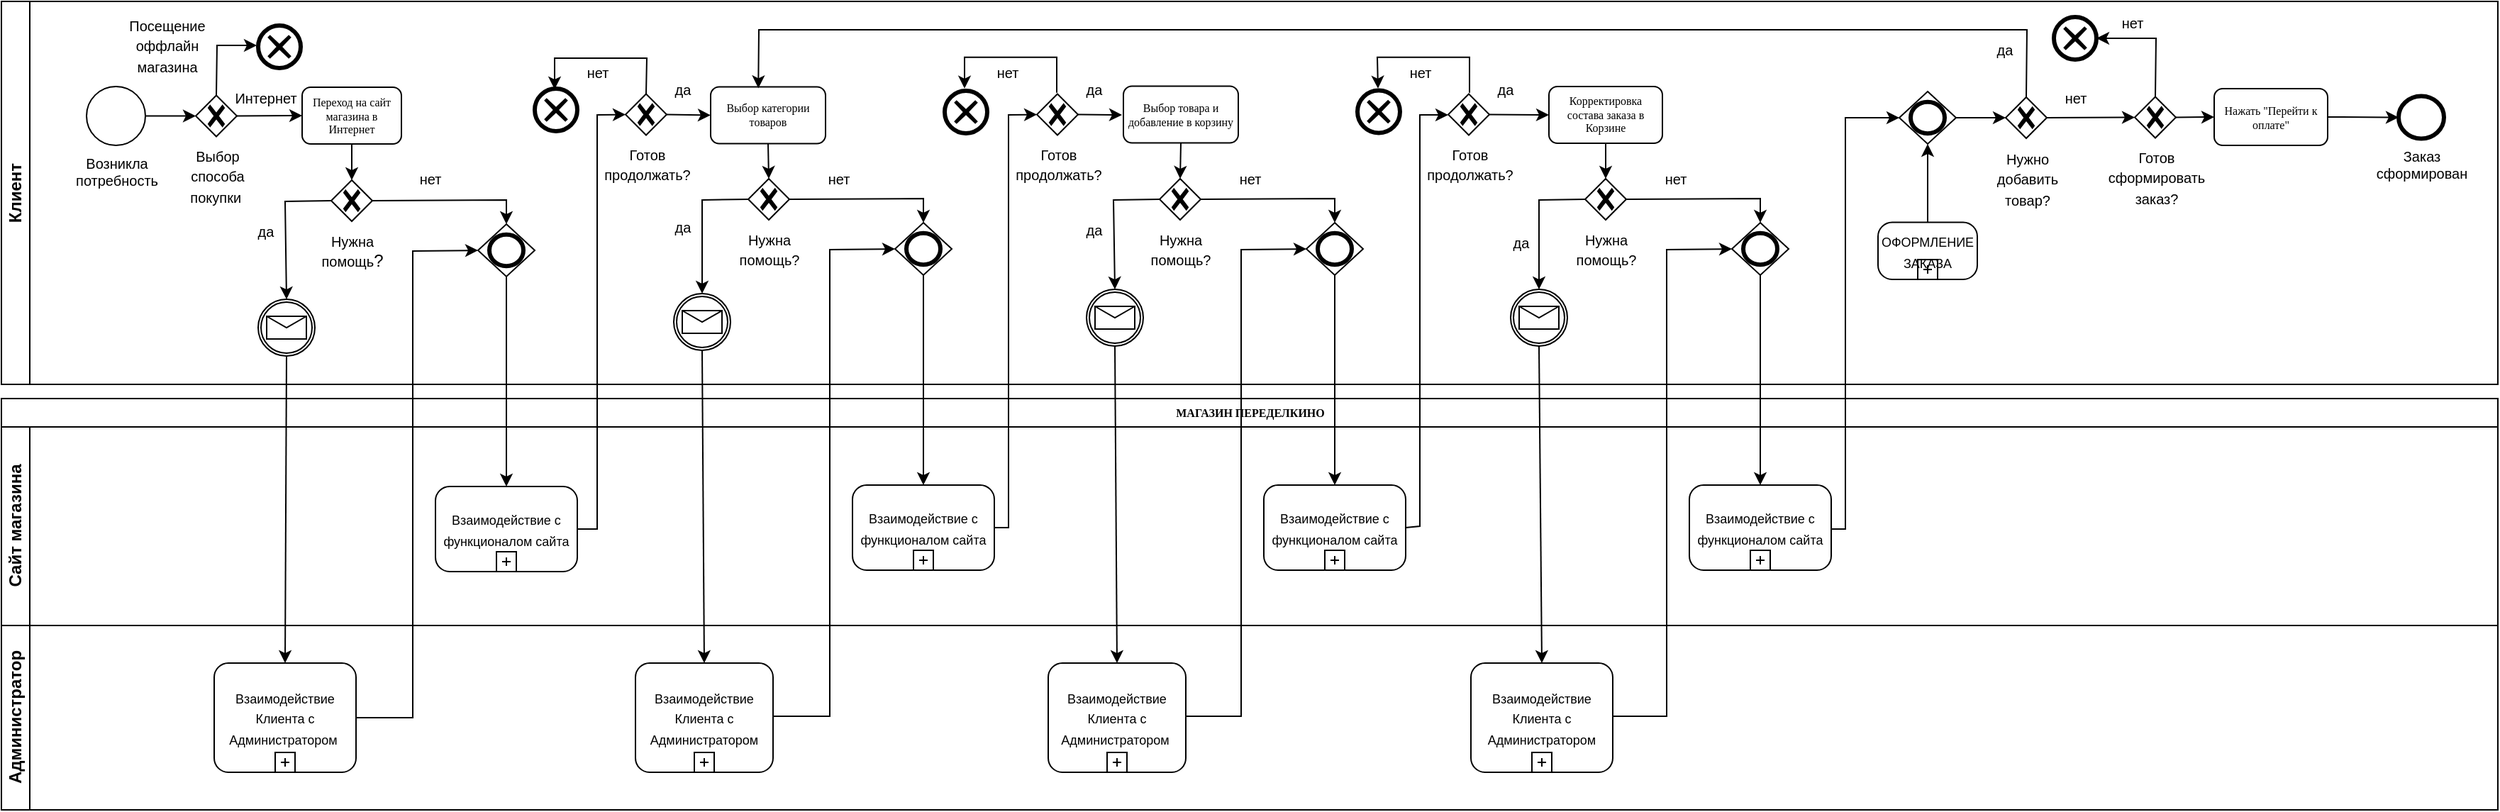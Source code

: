 <mxfile version="22.0.8" type="device" pages="4">
  <diagram name="Формирование заказа" id="c7488fd3-1785-93aa-aadb-54a6760d102a">
    <mxGraphModel dx="1813" dy="916" grid="1" gridSize="10" guides="1" tooltips="1" connect="1" arrows="1" fold="1" page="1" pageScale="1" pageWidth="1100" pageHeight="850" background="none" math="0" shadow="0">
      <root>
        <mxCell id="0" />
        <mxCell id="1" parent="0" />
        <mxCell id="2b4e8129b02d487f-1" value="МАГАЗИН ПЕРЕДЕЛКИНО" style="swimlane;html=1;childLayout=stackLayout;horizontal=1;startSize=20;horizontalStack=0;rounded=0;shadow=0;labelBackgroundColor=none;strokeWidth=1;fontFamily=Verdana;fontSize=8;align=center;" parent="1" vertex="1">
          <mxGeometry x="20" y="580" width="1760" height="290" as="geometry" />
        </mxCell>
        <mxCell id="2b4e8129b02d487f-2" value="Сайт магазина" style="swimlane;html=1;startSize=20;horizontal=0;" parent="2b4e8129b02d487f-1" vertex="1">
          <mxGeometry y="20" width="1760" height="140" as="geometry" />
        </mxCell>
        <mxCell id="2b4e8129b02d487f-20" style="edgeStyle=orthogonalEdgeStyle;rounded=0;html=1;labelBackgroundColor=none;startArrow=none;startFill=0;startSize=5;endArrow=classicThin;endFill=1;endSize=5;jettySize=auto;orthogonalLoop=1;strokeWidth=1;fontFamily=Verdana;fontSize=8" parent="2b4e8129b02d487f-2" edge="1">
          <mxGeometry relative="1" as="geometry">
            <mxPoint x="330.0" y="75.034" as="targetPoint" />
          </mxGeometry>
        </mxCell>
        <mxCell id="-RY3kTZtDzSMaD_eT8_H-1" value="&lt;font style=&quot;font-size: 9px;&quot;&gt;Взаимодействие с функционалом сайта&lt;/font&gt;" style="points=[[0.25,0,0],[0.5,0,0],[0.75,0,0],[1,0.25,0],[1,0.5,0],[1,0.75,0],[0.75,1,0],[0.5,1,0],[0.25,1,0],[0,0.75,0],[0,0.5,0],[0,0.25,0]];shape=mxgraph.bpmn.task;whiteSpace=wrap;rectStyle=rounded;size=10;html=1;container=1;expand=0;collapsible=0;taskMarker=abstract;isLoopSub=1;" parent="2b4e8129b02d487f-2" vertex="1">
          <mxGeometry x="306" y="42" width="100" height="60" as="geometry" />
        </mxCell>
        <mxCell id="EUQzeAEbMbLKCejMAwvt-29" value="&lt;font style=&quot;font-size: 9px;&quot;&gt;Взаимодействие с функционалом сайта&lt;/font&gt;" style="points=[[0.25,0,0],[0.5,0,0],[0.75,0,0],[1,0.25,0],[1,0.5,0],[1,0.75,0],[0.75,1,0],[0.5,1,0],[0.25,1,0],[0,0.75,0],[0,0.5,0],[0,0.25,0]];shape=mxgraph.bpmn.task;whiteSpace=wrap;rectStyle=rounded;size=10;html=1;container=1;expand=0;collapsible=0;taskMarker=abstract;isLoopSub=1;" parent="2b4e8129b02d487f-2" vertex="1">
          <mxGeometry x="600" y="41" width="100" height="60" as="geometry" />
        </mxCell>
        <mxCell id="EUQzeAEbMbLKCejMAwvt-30" value="" style="points=[[0.25,0.25,0],[0.5,0,0],[0.75,0.25,0],[1,0.5,0],[0.75,0.75,0],[0.5,1,0],[0.25,0.75,0],[0,0.5,0]];shape=mxgraph.bpmn.gateway2;html=1;verticalLabelPosition=bottom;labelBackgroundColor=#ffffff;verticalAlign=top;align=center;perimeter=rhombusPerimeter;outlineConnect=0;outline=end;symbol=general;fontSize=16;" parent="2b4e8129b02d487f-2" vertex="1">
          <mxGeometry x="630" y="-144" width="40" height="37" as="geometry" />
        </mxCell>
        <mxCell id="EUQzeAEbMbLKCejMAwvt-31" value="&lt;span style=&quot;font-size: 10px;&quot;&gt;Нужна &lt;br&gt;помощь?&lt;/span&gt;" style="points=[[0.25,0.25,0],[0.5,0,0],[0.75,0.25,0],[1,0.5,0],[0.75,0.75,0],[0.5,1,0],[0.25,0.75,0],[0,0.5,0]];shape=mxgraph.bpmn.gateway2;html=1;verticalLabelPosition=bottom;labelBackgroundColor=#ffffff;verticalAlign=top;align=center;perimeter=rhombusPerimeter;outlineConnect=0;outline=none;symbol=none;gwType=exclusive;strokeWidth=1;fillColor=none;" parent="2b4e8129b02d487f-2" vertex="1">
          <mxGeometry x="526.5" y="-175" width="29" height="29" as="geometry" />
        </mxCell>
        <mxCell id="EUQzeAEbMbLKCejMAwvt-32" value="&lt;font style=&quot;font-size: 10px;&quot;&gt;да&lt;/font&gt;" style="text;html=1;align=center;verticalAlign=middle;resizable=0;points=[];autosize=1;strokeColor=none;fillColor=none;" parent="2b4e8129b02d487f-2" vertex="1">
          <mxGeometry x="460" y="-156" width="40" height="30" as="geometry" />
        </mxCell>
        <mxCell id="EUQzeAEbMbLKCejMAwvt-33" value="" style="endArrow=classic;html=1;rounded=0;exitX=1;exitY=0.5;exitDx=0;exitDy=0;exitPerimeter=0;entryX=0.5;entryY=0;entryDx=0;entryDy=0;entryPerimeter=0;" parent="2b4e8129b02d487f-2" source="EUQzeAEbMbLKCejMAwvt-31" target="EUQzeAEbMbLKCejMAwvt-30" edge="1">
          <mxGeometry width="50" height="50" relative="1" as="geometry">
            <mxPoint x="844" y="-71" as="sourcePoint" />
            <mxPoint x="894" y="-121" as="targetPoint" />
            <Array as="points">
              <mxPoint x="650" y="-161" />
            </Array>
          </mxGeometry>
        </mxCell>
        <mxCell id="EUQzeAEbMbLKCejMAwvt-35" value="" style="endArrow=classic;html=1;rounded=0;exitX=0.5;exitY=1;exitDx=0;exitDy=0;exitPerimeter=0;" parent="2b4e8129b02d487f-2" source="EUQzeAEbMbLKCejMAwvt-30" target="EUQzeAEbMbLKCejMAwvt-29" edge="1">
          <mxGeometry width="50" height="50" relative="1" as="geometry">
            <mxPoint x="690" y="-59" as="sourcePoint" />
            <mxPoint x="740" y="-109" as="targetPoint" />
          </mxGeometry>
        </mxCell>
        <mxCell id="EUQzeAEbMbLKCejMAwvt-36" value="" style="endArrow=classic;html=1;rounded=0;exitX=1;exitY=0.5;exitDx=0;exitDy=0;exitPerimeter=0;entryX=0;entryY=0.5;entryDx=0;entryDy=0;entryPerimeter=0;" parent="2b4e8129b02d487f-2" target="EUQzeAEbMbLKCejMAwvt-30" edge="1">
          <mxGeometry width="50" height="50" relative="1" as="geometry">
            <mxPoint x="544" y="204" as="sourcePoint" />
            <mxPoint x="724" y="-79" as="targetPoint" />
            <Array as="points">
              <mxPoint x="584" y="204" />
              <mxPoint x="584" y="-125" />
            </Array>
          </mxGeometry>
        </mxCell>
        <mxCell id="EUQzeAEbMbLKCejMAwvt-48" value="&lt;font style=&quot;font-size: 9px;&quot;&gt;Взаимодействие с функционалом сайта&lt;/font&gt;" style="points=[[0.25,0,0],[0.5,0,0],[0.75,0,0],[1,0.25,0],[1,0.5,0],[1,0.75,0],[0.75,1,0],[0.5,1,0],[0.25,1,0],[0,0.75,0],[0,0.5,0],[0,0.25,0]];shape=mxgraph.bpmn.task;whiteSpace=wrap;rectStyle=rounded;size=10;html=1;container=1;expand=0;collapsible=0;taskMarker=abstract;isLoopSub=1;" parent="2b4e8129b02d487f-2" vertex="1">
          <mxGeometry x="890" y="41" width="100" height="60" as="geometry" />
        </mxCell>
        <mxCell id="EUQzeAEbMbLKCejMAwvt-49" value="" style="points=[[0.25,0.25,0],[0.5,0,0],[0.75,0.25,0],[1,0.5,0],[0.75,0.75,0],[0.5,1,0],[0.25,0.75,0],[0,0.5,0]];shape=mxgraph.bpmn.gateway2;html=1;verticalLabelPosition=bottom;labelBackgroundColor=#ffffff;verticalAlign=top;align=center;perimeter=rhombusPerimeter;outlineConnect=0;outline=end;symbol=general;fontSize=16;" parent="2b4e8129b02d487f-2" vertex="1">
          <mxGeometry x="920" y="-144" width="40" height="37" as="geometry" />
        </mxCell>
        <mxCell id="EUQzeAEbMbLKCejMAwvt-50" value="&lt;span style=&quot;font-size: 10px;&quot;&gt;Нужна &lt;br&gt;помощь?&lt;/span&gt;" style="points=[[0.25,0.25,0],[0.5,0,0],[0.75,0.25,0],[1,0.5,0],[0.75,0.75,0],[0.5,1,0],[0.25,0.75,0],[0,0.5,0]];shape=mxgraph.bpmn.gateway2;html=1;verticalLabelPosition=bottom;labelBackgroundColor=#ffffff;verticalAlign=top;align=center;perimeter=rhombusPerimeter;outlineConnect=0;outline=none;symbol=none;gwType=exclusive;strokeWidth=1;fillColor=none;" parent="2b4e8129b02d487f-2" vertex="1">
          <mxGeometry x="816.5" y="-175" width="29" height="29" as="geometry" />
        </mxCell>
        <mxCell id="EUQzeAEbMbLKCejMAwvt-51" value="&lt;font style=&quot;font-size: 10px;&quot;&gt;да&lt;/font&gt;" style="text;html=1;align=center;verticalAlign=middle;resizable=0;points=[];autosize=1;strokeColor=none;fillColor=none;" parent="2b4e8129b02d487f-2" vertex="1">
          <mxGeometry x="750" y="-154" width="40" height="30" as="geometry" />
        </mxCell>
        <mxCell id="EUQzeAEbMbLKCejMAwvt-52" value="" style="endArrow=classic;html=1;rounded=0;exitX=1;exitY=0.5;exitDx=0;exitDy=0;exitPerimeter=0;entryX=0.5;entryY=0;entryDx=0;entryDy=0;entryPerimeter=0;" parent="2b4e8129b02d487f-2" source="EUQzeAEbMbLKCejMAwvt-50" target="EUQzeAEbMbLKCejMAwvt-49" edge="1">
          <mxGeometry width="50" height="50" relative="1" as="geometry">
            <mxPoint x="1134" y="-71" as="sourcePoint" />
            <mxPoint x="1184" y="-121" as="targetPoint" />
            <Array as="points">
              <mxPoint x="940" y="-161" />
            </Array>
          </mxGeometry>
        </mxCell>
        <mxCell id="EUQzeAEbMbLKCejMAwvt-54" value="" style="endArrow=classic;html=1;rounded=0;exitX=0.5;exitY=1;exitDx=0;exitDy=0;exitPerimeter=0;" parent="2b4e8129b02d487f-2" source="EUQzeAEbMbLKCejMAwvt-49" target="EUQzeAEbMbLKCejMAwvt-48" edge="1">
          <mxGeometry width="50" height="50" relative="1" as="geometry">
            <mxPoint x="980" y="-59" as="sourcePoint" />
            <mxPoint x="1030" y="-109" as="targetPoint" />
          </mxGeometry>
        </mxCell>
        <mxCell id="EUQzeAEbMbLKCejMAwvt-55" value="" style="endArrow=classic;html=1;rounded=0;exitX=1;exitY=0.5;exitDx=0;exitDy=0;exitPerimeter=0;entryX=0;entryY=0.5;entryDx=0;entryDy=0;entryPerimeter=0;" parent="2b4e8129b02d487f-2" target="EUQzeAEbMbLKCejMAwvt-49" edge="1">
          <mxGeometry width="50" height="50" relative="1" as="geometry">
            <mxPoint x="834" y="204" as="sourcePoint" />
            <mxPoint x="1014" y="-79" as="targetPoint" />
            <Array as="points">
              <mxPoint x="874" y="204" />
              <mxPoint x="874" y="-125" />
            </Array>
          </mxGeometry>
        </mxCell>
        <mxCell id="EUQzeAEbMbLKCejMAwvt-61" value="&lt;font style=&quot;font-size: 9px;&quot;&gt;Взаимодействие с функционалом сайта&lt;/font&gt;" style="points=[[0.25,0,0],[0.5,0,0],[0.75,0,0],[1,0.25,0],[1,0.5,0],[1,0.75,0],[0.75,1,0],[0.5,1,0],[0.25,1,0],[0,0.75,0],[0,0.5,0],[0,0.25,0]];shape=mxgraph.bpmn.task;whiteSpace=wrap;rectStyle=rounded;size=10;html=1;container=1;expand=0;collapsible=0;taskMarker=abstract;isLoopSub=1;" parent="2b4e8129b02d487f-2" vertex="1">
          <mxGeometry x="1190" y="41" width="100" height="60" as="geometry" />
        </mxCell>
        <mxCell id="EUQzeAEbMbLKCejMAwvt-62" value="" style="points=[[0.25,0.25,0],[0.5,0,0],[0.75,0.25,0],[1,0.5,0],[0.75,0.75,0],[0.5,1,0],[0.25,0.75,0],[0,0.5,0]];shape=mxgraph.bpmn.gateway2;html=1;verticalLabelPosition=bottom;labelBackgroundColor=#ffffff;verticalAlign=top;align=center;perimeter=rhombusPerimeter;outlineConnect=0;outline=end;symbol=general;fontSize=16;" parent="2b4e8129b02d487f-2" vertex="1">
          <mxGeometry x="1220" y="-144" width="40" height="37" as="geometry" />
        </mxCell>
        <mxCell id="EUQzeAEbMbLKCejMAwvt-63" value="&lt;span style=&quot;font-size: 10px;&quot;&gt;Нужна &lt;br&gt;помощь?&lt;/span&gt;" style="points=[[0.25,0.25,0],[0.5,0,0],[0.75,0.25,0],[1,0.5,0],[0.75,0.75,0],[0.5,1,0],[0.25,0.75,0],[0,0.5,0]];shape=mxgraph.bpmn.gateway2;html=1;verticalLabelPosition=bottom;labelBackgroundColor=#ffffff;verticalAlign=top;align=center;perimeter=rhombusPerimeter;outlineConnect=0;outline=none;symbol=none;gwType=exclusive;strokeWidth=1;fillColor=none;" parent="2b4e8129b02d487f-2" vertex="1">
          <mxGeometry x="1116.5" y="-175" width="29" height="29" as="geometry" />
        </mxCell>
        <mxCell id="EUQzeAEbMbLKCejMAwvt-65" value="" style="endArrow=classic;html=1;rounded=0;exitX=1;exitY=0.5;exitDx=0;exitDy=0;exitPerimeter=0;entryX=0.5;entryY=0;entryDx=0;entryDy=0;entryPerimeter=0;" parent="2b4e8129b02d487f-2" source="EUQzeAEbMbLKCejMAwvt-63" target="EUQzeAEbMbLKCejMAwvt-62" edge="1">
          <mxGeometry width="50" height="50" relative="1" as="geometry">
            <mxPoint x="1434" y="-71" as="sourcePoint" />
            <mxPoint x="1484" y="-121" as="targetPoint" />
            <Array as="points">
              <mxPoint x="1240" y="-161" />
            </Array>
          </mxGeometry>
        </mxCell>
        <mxCell id="EUQzeAEbMbLKCejMAwvt-67" value="" style="endArrow=classic;html=1;rounded=0;exitX=0.5;exitY=1;exitDx=0;exitDy=0;exitPerimeter=0;" parent="2b4e8129b02d487f-2" source="EUQzeAEbMbLKCejMAwvt-62" target="EUQzeAEbMbLKCejMAwvt-61" edge="1">
          <mxGeometry width="50" height="50" relative="1" as="geometry">
            <mxPoint x="1280" y="-59" as="sourcePoint" />
            <mxPoint x="1330" y="-109" as="targetPoint" />
          </mxGeometry>
        </mxCell>
        <mxCell id="EUQzeAEbMbLKCejMAwvt-68" value="" style="endArrow=classic;html=1;rounded=0;exitX=1;exitY=0.5;exitDx=0;exitDy=0;exitPerimeter=0;entryX=0;entryY=0.5;entryDx=0;entryDy=0;entryPerimeter=0;" parent="2b4e8129b02d487f-2" target="EUQzeAEbMbLKCejMAwvt-62" edge="1">
          <mxGeometry width="50" height="50" relative="1" as="geometry">
            <mxPoint x="1134" y="204" as="sourcePoint" />
            <mxPoint x="1314" y="-79" as="targetPoint" />
            <Array as="points">
              <mxPoint x="1174" y="204" />
              <mxPoint x="1174" y="-125" />
            </Array>
          </mxGeometry>
        </mxCell>
        <mxCell id="2b4e8129b02d487f-3" value="Администратор" style="swimlane;html=1;startSize=20;horizontal=0;" parent="2b4e8129b02d487f-1" vertex="1">
          <mxGeometry y="160" width="1760" height="130" as="geometry" />
        </mxCell>
        <mxCell id="TaHvU7aIS3gzJRunYEe5-2" value="&lt;font style=&quot;font-size: 9px;&quot;&gt;Взаимодействие Клиента с Администратором&amp;nbsp;&lt;/font&gt;" style="points=[[0.25,0,0],[0.5,0,0],[0.75,0,0],[1,0.25,0],[1,0.5,0],[1,0.75,0],[0.75,1,0],[0.5,1,0],[0.25,1,0],[0,0.75,0],[0,0.5,0],[0,0.25,0]];shape=mxgraph.bpmn.task;whiteSpace=wrap;rectStyle=rounded;size=10;html=1;container=1;expand=0;collapsible=0;taskMarker=abstract;isLoopSub=1;" parent="2b4e8129b02d487f-3" vertex="1">
          <mxGeometry x="150" y="26.5" width="100" height="77" as="geometry" />
        </mxCell>
        <mxCell id="EUQzeAEbMbLKCejMAwvt-37" value="&lt;font style=&quot;font-size: 9px;&quot;&gt;Взаимодействие Клиента с Администратором&lt;/font&gt;" style="points=[[0.25,0,0],[0.5,0,0],[0.75,0,0],[1,0.25,0],[1,0.5,0],[1,0.75,0],[0.75,1,0],[0.5,1,0],[0.25,1,0],[0,0.75,0],[0,0.5,0],[0,0.25,0]];shape=mxgraph.bpmn.task;whiteSpace=wrap;rectStyle=rounded;size=10;html=1;container=1;expand=0;collapsible=0;taskMarker=abstract;isLoopSub=1;" parent="2b4e8129b02d487f-3" vertex="1">
          <mxGeometry x="447" y="26.5" width="97" height="77" as="geometry" />
        </mxCell>
        <mxCell id="EUQzeAEbMbLKCejMAwvt-56" value="&lt;font style=&quot;font-size: 9px;&quot;&gt;Взаимодействие Клиента с Администратором&amp;nbsp;&lt;/font&gt;" style="points=[[0.25,0,0],[0.5,0,0],[0.75,0,0],[1,0.25,0],[1,0.5,0],[1,0.75,0],[0.75,1,0],[0.5,1,0],[0.25,1,0],[0,0.75,0],[0,0.5,0],[0,0.25,0]];shape=mxgraph.bpmn.task;whiteSpace=wrap;rectStyle=rounded;size=10;html=1;container=1;expand=0;collapsible=0;taskMarker=abstract;isLoopSub=1;" parent="2b4e8129b02d487f-3" vertex="1">
          <mxGeometry x="738" y="26.5" width="97" height="77" as="geometry" />
        </mxCell>
        <mxCell id="EUQzeAEbMbLKCejMAwvt-75" value="&lt;font style=&quot;font-size: 9px;&quot;&gt;Взаимодействие Клиента с Администратором&lt;/font&gt;" style="points=[[0.25,0,0],[0.5,0,0],[0.75,0,0],[1,0.25,0],[1,0.5,0],[1,0.75,0],[0.75,1,0],[0.5,1,0],[0.25,1,0],[0,0.75,0],[0,0.5,0],[0,0.25,0]];shape=mxgraph.bpmn.task;whiteSpace=wrap;rectStyle=rounded;size=10;html=1;container=1;expand=0;collapsible=0;taskMarker=abstract;isLoopSub=1;" parent="2b4e8129b02d487f-3" vertex="1">
          <mxGeometry x="1036" y="26.5" width="100" height="77" as="geometry" />
        </mxCell>
        <mxCell id="JuGA9uo2uOLxQDSCTEVF-2" value="Клиент" style="swimlane;startSize=20;horizontal=0;html=1;whiteSpace=wrap;strokeWidth=1;fillColor=none;" parent="1" vertex="1">
          <mxGeometry x="20" y="300" width="1760" height="270" as="geometry" />
        </mxCell>
        <mxCell id="_ieMQETPPLSiAZWh2ueH-1" value="Возникла &lt;br&gt;потребность" style="points=[[0.145,0.145,0],[0.5,0,0],[0.855,0.145,0],[1,0.5,0],[0.855,0.855,0],[0.5,1,0],[0.145,0.855,0],[0,0.5,0]];shape=mxgraph.bpmn.event;html=1;verticalLabelPosition=bottom;labelBackgroundColor=#ffffff;verticalAlign=top;align=center;perimeter=ellipsePerimeter;outlineConnect=0;aspect=fixed;outline=standard;symbol=general;fontSize=10;" parent="JuGA9uo2uOLxQDSCTEVF-2" vertex="1">
          <mxGeometry x="60" y="60" width="41.5" height="41.5" as="geometry" />
        </mxCell>
        <mxCell id="uGbLaO7KB4kz_wFQGRxj-3" value="&lt;span style=&quot;font-size: 10px;&quot;&gt;Выбор &lt;br&gt;способа &lt;br&gt;&amp;nbsp;покупки&amp;nbsp;&amp;nbsp;&lt;/span&gt;" style="points=[[0.25,0.25,0],[0.5,0,0],[0.75,0.25,0],[1,0.5,0],[0.75,0.75,0],[0.5,1,0],[0.25,0.75,0],[0,0.5,0]];shape=mxgraph.bpmn.gateway2;html=1;verticalLabelPosition=bottom;labelBackgroundColor=#ffffff;verticalAlign=top;align=center;perimeter=rhombusPerimeter;outlineConnect=0;outline=none;symbol=none;gwType=exclusive;strokeWidth=1;fillColor=none;" parent="JuGA9uo2uOLxQDSCTEVF-2" vertex="1">
          <mxGeometry x="137" y="66.25" width="29" height="29" as="geometry" />
        </mxCell>
        <mxCell id="yXwUjo7bsLIUDo-KSb-T-1" value="" style="endArrow=classic;html=1;rounded=0;entryX=0;entryY=0.5;entryDx=0;entryDy=0;entryPerimeter=0;" parent="JuGA9uo2uOLxQDSCTEVF-2" source="_ieMQETPPLSiAZWh2ueH-1" target="uGbLaO7KB4kz_wFQGRxj-3" edge="1">
          <mxGeometry width="50" height="50" relative="1" as="geometry">
            <mxPoint x="260" y="140" as="sourcePoint" />
            <mxPoint x="310" y="90" as="targetPoint" />
          </mxGeometry>
        </mxCell>
        <mxCell id="z8Esyi8W5wQ0ftoLxfOc-2" value="" style="endArrow=classic;html=1;rounded=0;exitX=0.5;exitY=0;exitDx=0;exitDy=0;exitPerimeter=0;entryX=0;entryY=0.5;entryDx=0;entryDy=0;entryPerimeter=0;" parent="JuGA9uo2uOLxQDSCTEVF-2" source="uGbLaO7KB4kz_wFQGRxj-3" edge="1">
          <mxGeometry width="50" height="50" relative="1" as="geometry">
            <mxPoint x="250" y="130" as="sourcePoint" />
            <mxPoint x="180" y="31" as="targetPoint" />
            <Array as="points">
              <mxPoint x="152" y="31" />
            </Array>
          </mxGeometry>
        </mxCell>
        <mxCell id="qqGHgBx7yUSEpJLbQ_p1-3" value="Переход на сайт магазина в Интернет" style="rounded=1;whiteSpace=wrap;html=1;shadow=0;labelBackgroundColor=none;strokeWidth=1;fontFamily=Verdana;fontSize=8;align=center;" parent="JuGA9uo2uOLxQDSCTEVF-2" vertex="1">
          <mxGeometry x="212" y="60.5" width="70" height="40" as="geometry" />
        </mxCell>
        <mxCell id="9ITQt3RbeTCKm_57LXai-1" value="&lt;font style=&quot;font-size: 10px;&quot;&gt;Посещение оффлайн магазина&lt;/font&gt;" style="text;html=1;strokeColor=none;fillColor=none;align=center;verticalAlign=middle;whiteSpace=wrap;rounded=0;" parent="JuGA9uo2uOLxQDSCTEVF-2" vertex="1">
          <mxGeometry x="97" y="21" width="40" height="20" as="geometry" />
        </mxCell>
        <mxCell id="9ITQt3RbeTCKm_57LXai-2" value="" style="endArrow=classic;html=1;rounded=0;exitX=1;exitY=0.5;exitDx=0;exitDy=0;exitPerimeter=0;entryX=0;entryY=0.5;entryDx=0;entryDy=0;" parent="JuGA9uo2uOLxQDSCTEVF-2" source="uGbLaO7KB4kz_wFQGRxj-3" target="qqGHgBx7yUSEpJLbQ_p1-3" edge="1">
          <mxGeometry width="50" height="50" relative="1" as="geometry">
            <mxPoint x="360" y="150" as="sourcePoint" />
            <mxPoint x="410" y="100" as="targetPoint" />
          </mxGeometry>
        </mxCell>
        <mxCell id="c8dsWhToQ7vfkb_lllhH-1" value="Выбор категории товаров" style="rounded=1;whiteSpace=wrap;html=1;shadow=0;labelBackgroundColor=none;strokeWidth=1;fontFamily=Verdana;fontSize=8;align=center;" parent="JuGA9uo2uOLxQDSCTEVF-2" vertex="1">
          <mxGeometry x="500" y="60.25" width="81" height="40" as="geometry" />
        </mxCell>
        <mxCell id="c8dsWhToQ7vfkb_lllhH-2" value="Выбор товара и добавление в корзину" style="rounded=1;whiteSpace=wrap;html=1;shadow=0;labelBackgroundColor=none;strokeWidth=1;fontFamily=Verdana;fontSize=8;align=center;" parent="JuGA9uo2uOLxQDSCTEVF-2" vertex="1">
          <mxGeometry x="791" y="59.75" width="81" height="40" as="geometry" />
        </mxCell>
        <mxCell id="-RY3kTZtDzSMaD_eT8_H-3" value="&lt;span style=&quot;font-size: 10px;&quot;&gt;Готов &lt;br&gt;продолжать?&lt;/span&gt;" style="points=[[0.25,0.25,0],[0.5,0,0],[0.75,0.25,0],[1,0.5,0],[0.75,0.75,0],[0.5,1,0],[0.25,0.75,0],[0,0.5,0]];shape=mxgraph.bpmn.gateway2;html=1;verticalLabelPosition=bottom;labelBackgroundColor=#ffffff;verticalAlign=top;align=center;perimeter=rhombusPerimeter;outlineConnect=0;outline=none;symbol=none;gwType=exclusive;strokeWidth=1;fillColor=none;" parent="JuGA9uo2uOLxQDSCTEVF-2" vertex="1">
          <mxGeometry x="440" y="65.25" width="29" height="29" as="geometry" />
        </mxCell>
        <mxCell id="-RY3kTZtDzSMaD_eT8_H-5" value="" style="endArrow=classic;html=1;rounded=0;exitX=0.5;exitY=0;exitDx=0;exitDy=0;exitPerimeter=0;entryX=0.5;entryY=0;entryDx=0;entryDy=0;entryPerimeter=0;" parent="JuGA9uo2uOLxQDSCTEVF-2" source="-RY3kTZtDzSMaD_eT8_H-3" edge="1">
          <mxGeometry width="50" height="50" relative="1" as="geometry">
            <mxPoint x="530" y="140" as="sourcePoint" />
            <mxPoint x="390" y="62" as="targetPoint" />
            <Array as="points">
              <mxPoint x="455" y="40" />
              <mxPoint x="390" y="40" />
            </Array>
          </mxGeometry>
        </mxCell>
        <mxCell id="-RY3kTZtDzSMaD_eT8_H-6" value="&lt;font style=&quot;font-size: 10px;&quot;&gt;нет&lt;/font&gt;" style="text;html=1;align=center;verticalAlign=middle;resizable=0;points=[];autosize=1;strokeColor=none;fillColor=none;" parent="JuGA9uo2uOLxQDSCTEVF-2" vertex="1">
          <mxGeometry x="400" y="35.25" width="40" height="30" as="geometry" />
        </mxCell>
        <mxCell id="-RY3kTZtDzSMaD_eT8_H-8" value="" style="endArrow=classic;html=1;rounded=0;exitX=1;exitY=0.5;exitDx=0;exitDy=0;exitPerimeter=0;entryX=0;entryY=0.5;entryDx=0;entryDy=0;" parent="JuGA9uo2uOLxQDSCTEVF-2" source="-RY3kTZtDzSMaD_eT8_H-3" target="c8dsWhToQ7vfkb_lllhH-1" edge="1">
          <mxGeometry width="50" height="50" relative="1" as="geometry">
            <mxPoint x="510" y="310" as="sourcePoint" />
            <mxPoint x="560" y="260" as="targetPoint" />
          </mxGeometry>
        </mxCell>
        <mxCell id="-RY3kTZtDzSMaD_eT8_H-9" value="&lt;font style=&quot;font-size: 10px;&quot;&gt;да&lt;/font&gt;" style="text;html=1;align=center;verticalAlign=middle;resizable=0;points=[];autosize=1;strokeColor=none;fillColor=none;" parent="JuGA9uo2uOLxQDSCTEVF-2" vertex="1">
          <mxGeometry x="460" y="47" width="40" height="30" as="geometry" />
        </mxCell>
        <mxCell id="TaHvU7aIS3gzJRunYEe5-1" value="" style="points=[[0.25,0.25,0],[0.5,0,0],[0.75,0.25,0],[1,0.5,0],[0.75,0.75,0],[0.5,1,0],[0.25,0.75,0],[0,0.5,0]];shape=mxgraph.bpmn.gateway2;html=1;verticalLabelPosition=bottom;labelBackgroundColor=#ffffff;verticalAlign=top;align=center;perimeter=rhombusPerimeter;outlineConnect=0;outline=end;symbol=general;fontSize=16;" parent="JuGA9uo2uOLxQDSCTEVF-2" vertex="1">
          <mxGeometry x="336" y="157" width="40" height="37" as="geometry" />
        </mxCell>
        <mxCell id="EUQzeAEbMbLKCejMAwvt-1" value="&lt;span style=&quot;font-size: 10px;&quot;&gt;Нужна &lt;br&gt;помощь&lt;/span&gt;?" style="points=[[0.25,0.25,0],[0.5,0,0],[0.75,0.25,0],[1,0.5,0],[0.75,0.75,0],[0.5,1,0],[0.25,0.75,0],[0,0.5,0]];shape=mxgraph.bpmn.gateway2;html=1;verticalLabelPosition=bottom;labelBackgroundColor=#ffffff;verticalAlign=top;align=center;perimeter=rhombusPerimeter;outlineConnect=0;outline=none;symbol=none;gwType=exclusive;strokeWidth=1;fillColor=none;" parent="JuGA9uo2uOLxQDSCTEVF-2" vertex="1">
          <mxGeometry x="232.5" y="126" width="29" height="29" as="geometry" />
        </mxCell>
        <mxCell id="-RY3kTZtDzSMaD_eT8_H-2" value="" style="endArrow=classic;html=1;rounded=0;exitX=0.5;exitY=1;exitDx=0;exitDy=0;entryX=0.5;entryY=0;entryDx=0;entryDy=0;entryPerimeter=0;" parent="JuGA9uo2uOLxQDSCTEVF-2" source="qqGHgBx7yUSEpJLbQ_p1-3" target="EUQzeAEbMbLKCejMAwvt-1" edge="1">
          <mxGeometry width="50" height="50" relative="1" as="geometry">
            <mxPoint x="430" y="330" as="sourcePoint" />
            <mxPoint x="247" y="120" as="targetPoint" />
          </mxGeometry>
        </mxCell>
        <mxCell id="EUQzeAEbMbLKCejMAwvt-3" value="&lt;font style=&quot;font-size: 10px;&quot;&gt;да&lt;/font&gt;" style="text;html=1;align=center;verticalAlign=middle;resizable=0;points=[];autosize=1;strokeColor=none;fillColor=none;" parent="JuGA9uo2uOLxQDSCTEVF-2" vertex="1">
          <mxGeometry x="166" y="147" width="40" height="30" as="geometry" />
        </mxCell>
        <mxCell id="EUQzeAEbMbLKCejMAwvt-4" value="&lt;font style=&quot;font-size: 10px;&quot;&gt;Интернет&lt;/font&gt;" style="text;html=1;align=center;verticalAlign=middle;resizable=0;points=[];autosize=1;strokeColor=none;fillColor=none;" parent="JuGA9uo2uOLxQDSCTEVF-2" vertex="1">
          <mxGeometry x="151" y="53" width="70" height="30" as="geometry" />
        </mxCell>
        <mxCell id="EUQzeAEbMbLKCejMAwvt-9" value="&lt;font style=&quot;font-size: 10px;&quot;&gt;нет&lt;/font&gt;" style="text;html=1;align=center;verticalAlign=middle;resizable=0;points=[];autosize=1;strokeColor=none;fillColor=none;" parent="JuGA9uo2uOLxQDSCTEVF-2" vertex="1">
          <mxGeometry x="282" y="110" width="40" height="30" as="geometry" />
        </mxCell>
        <mxCell id="EUQzeAEbMbLKCejMAwvt-10" value="" style="endArrow=classic;html=1;rounded=0;exitX=1;exitY=0.5;exitDx=0;exitDy=0;exitPerimeter=0;entryX=0.5;entryY=0;entryDx=0;entryDy=0;entryPerimeter=0;" parent="JuGA9uo2uOLxQDSCTEVF-2" source="EUQzeAEbMbLKCejMAwvt-1" target="TaHvU7aIS3gzJRunYEe5-1" edge="1">
          <mxGeometry width="50" height="50" relative="1" as="geometry">
            <mxPoint x="550" y="230" as="sourcePoint" />
            <mxPoint x="600" y="180" as="targetPoint" />
            <Array as="points">
              <mxPoint x="356" y="140" />
            </Array>
          </mxGeometry>
        </mxCell>
        <mxCell id="EUQzeAEbMbLKCejMAwvt-39" value="&lt;font style=&quot;font-size: 10px;&quot;&gt;нет&lt;/font&gt;" style="text;html=1;align=center;verticalAlign=middle;resizable=0;points=[];autosize=1;strokeColor=none;fillColor=none;" parent="JuGA9uo2uOLxQDSCTEVF-2" vertex="1">
          <mxGeometry x="570" y="110" width="40" height="30" as="geometry" />
        </mxCell>
        <mxCell id="EUQzeAEbMbLKCejMAwvt-40" value="&lt;span style=&quot;font-size: 10px;&quot;&gt;Готов &lt;br&gt;продолжать?&lt;/span&gt;" style="points=[[0.25,0.25,0],[0.5,0,0],[0.75,0.25,0],[1,0.5,0],[0.75,0.75,0],[0.5,1,0],[0.25,0.75,0],[0,0.5,0]];shape=mxgraph.bpmn.gateway2;html=1;verticalLabelPosition=bottom;labelBackgroundColor=#ffffff;verticalAlign=top;align=center;perimeter=rhombusPerimeter;outlineConnect=0;outline=none;symbol=none;gwType=exclusive;strokeWidth=1;fillColor=none;" parent="JuGA9uo2uOLxQDSCTEVF-2" vertex="1">
          <mxGeometry x="730" y="65.25" width="29" height="29" as="geometry" />
        </mxCell>
        <mxCell id="EUQzeAEbMbLKCejMAwvt-44" value="" style="endArrow=classic;html=1;rounded=0;exitX=1;exitY=0.5;exitDx=0;exitDy=0;exitPerimeter=0;entryX=0;entryY=0.5;entryDx=0;entryDy=0;" parent="JuGA9uo2uOLxQDSCTEVF-2" source="EUQzeAEbMbLKCejMAwvt-40" edge="1">
          <mxGeometry width="50" height="50" relative="1" as="geometry">
            <mxPoint x="800" y="310" as="sourcePoint" />
            <mxPoint x="790" y="80" as="targetPoint" />
          </mxGeometry>
        </mxCell>
        <mxCell id="EUQzeAEbMbLKCejMAwvt-45" value="&lt;font style=&quot;font-size: 10px;&quot;&gt;да&lt;/font&gt;" style="text;html=1;align=center;verticalAlign=middle;resizable=0;points=[];autosize=1;strokeColor=none;fillColor=none;" parent="JuGA9uo2uOLxQDSCTEVF-2" vertex="1">
          <mxGeometry x="750" y="47" width="40" height="30" as="geometry" />
        </mxCell>
        <mxCell id="EUQzeAEbMbLKCejMAwvt-47" value="Корректировка состава заказа в Корзине" style="rounded=1;whiteSpace=wrap;html=1;shadow=0;labelBackgroundColor=none;strokeWidth=1;fontFamily=Verdana;fontSize=8;align=center;" parent="JuGA9uo2uOLxQDSCTEVF-2" vertex="1">
          <mxGeometry x="1091" y="60" width="80" height="40" as="geometry" />
        </mxCell>
        <mxCell id="EUQzeAEbMbLKCejMAwvt-58" value="&lt;font style=&quot;font-size: 10px;&quot;&gt;нет&lt;/font&gt;" style="text;html=1;align=center;verticalAlign=middle;resizable=0;points=[];autosize=1;strokeColor=none;fillColor=none;" parent="JuGA9uo2uOLxQDSCTEVF-2" vertex="1">
          <mxGeometry x="860" y="110" width="40" height="30" as="geometry" />
        </mxCell>
        <mxCell id="EUQzeAEbMbLKCejMAwvt-69" value="&lt;span style=&quot;font-size: 10px;&quot;&gt;Готов &lt;br&gt;продолжать?&lt;/span&gt;" style="points=[[0.25,0.25,0],[0.5,0,0],[0.75,0.25,0],[1,0.5,0],[0.75,0.75,0],[0.5,1,0],[0.25,0.75,0],[0,0.5,0]];shape=mxgraph.bpmn.gateway2;html=1;verticalLabelPosition=bottom;labelBackgroundColor=#ffffff;verticalAlign=top;align=center;perimeter=rhombusPerimeter;outlineConnect=0;outline=none;symbol=none;gwType=exclusive;strokeWidth=1;fillColor=none;" parent="JuGA9uo2uOLxQDSCTEVF-2" vertex="1">
          <mxGeometry x="1020" y="65.25" width="29" height="29" as="geometry" />
        </mxCell>
        <mxCell id="EUQzeAEbMbLKCejMAwvt-73" value="" style="endArrow=classic;html=1;rounded=0;exitX=1;exitY=0.5;exitDx=0;exitDy=0;exitPerimeter=0;entryX=0;entryY=0.5;entryDx=0;entryDy=0;" parent="JuGA9uo2uOLxQDSCTEVF-2" source="EUQzeAEbMbLKCejMAwvt-69" target="EUQzeAEbMbLKCejMAwvt-47" edge="1">
          <mxGeometry width="50" height="50" relative="1" as="geometry">
            <mxPoint x="1090" y="310" as="sourcePoint" />
            <mxPoint x="1080" y="80" as="targetPoint" />
          </mxGeometry>
        </mxCell>
        <mxCell id="EUQzeAEbMbLKCejMAwvt-74" value="&lt;font style=&quot;font-size: 10px;&quot;&gt;да&lt;/font&gt;" style="text;html=1;align=center;verticalAlign=middle;resizable=0;points=[];autosize=1;strokeColor=none;fillColor=none;" parent="JuGA9uo2uOLxQDSCTEVF-2" vertex="1">
          <mxGeometry x="1040" y="47" width="40" height="30" as="geometry" />
        </mxCell>
        <mxCell id="Bjyhws7kgeQJS1DcqxyY-1" value="&lt;font style=&quot;font-size: 10px;&quot;&gt;нет&lt;/font&gt;" style="text;html=1;align=center;verticalAlign=middle;resizable=0;points=[];autosize=1;strokeColor=none;fillColor=none;" parent="JuGA9uo2uOLxQDSCTEVF-2" vertex="1">
          <mxGeometry x="1160" y="110" width="40" height="30" as="geometry" />
        </mxCell>
        <mxCell id="Bjyhws7kgeQJS1DcqxyY-7" value="" style="endArrow=classic;html=1;rounded=0;" parent="JuGA9uo2uOLxQDSCTEVF-2" edge="1" target="kvtMGiB4LP6f_ALoWSg3-1">
          <mxGeometry width="50" height="50" relative="1" as="geometry">
            <mxPoint x="1290" y="372" as="sourcePoint" />
            <mxPoint x="1320" y="82" as="targetPoint" />
            <Array as="points">
              <mxPoint x="1300" y="372" />
              <mxPoint x="1300" y="82" />
            </Array>
          </mxGeometry>
        </mxCell>
        <mxCell id="Bjyhws7kgeQJS1DcqxyY-10" value="" style="endArrow=classic;html=1;rounded=0;exitX=0.5;exitY=0;exitDx=0;exitDy=0;exitPerimeter=0;entryX=0.5;entryY=0;entryDx=0;entryDy=0;entryPerimeter=0;" parent="JuGA9uo2uOLxQDSCTEVF-2" edge="1">
          <mxGeometry width="50" height="50" relative="1" as="geometry">
            <mxPoint x="744" y="64.38" as="sourcePoint" />
            <mxPoint x="679" y="61.38" as="targetPoint" />
            <Array as="points">
              <mxPoint x="744" y="39.38" />
              <mxPoint x="679" y="39.38" />
            </Array>
          </mxGeometry>
        </mxCell>
        <mxCell id="Bjyhws7kgeQJS1DcqxyY-11" value="&lt;font style=&quot;font-size: 10px;&quot;&gt;нет&lt;/font&gt;" style="text;html=1;align=center;verticalAlign=middle;resizable=0;points=[];autosize=1;strokeColor=none;fillColor=none;" parent="JuGA9uo2uOLxQDSCTEVF-2" vertex="1">
          <mxGeometry x="689" y="34.63" width="40" height="30" as="geometry" />
        </mxCell>
        <mxCell id="Bjyhws7kgeQJS1DcqxyY-13" value="" style="endArrow=classic;html=1;rounded=0;exitX=0.5;exitY=0;exitDx=0;exitDy=0;exitPerimeter=0;entryX=0.5;entryY=0;entryDx=0;entryDy=0;entryPerimeter=0;" parent="JuGA9uo2uOLxQDSCTEVF-2" edge="1">
          <mxGeometry width="50" height="50" relative="1" as="geometry">
            <mxPoint x="1035" y="64.38" as="sourcePoint" />
            <mxPoint x="970.5" y="61.38" as="targetPoint" />
            <Array as="points">
              <mxPoint x="1035" y="39.38" />
              <mxPoint x="970" y="39.38" />
            </Array>
          </mxGeometry>
        </mxCell>
        <mxCell id="Bjyhws7kgeQJS1DcqxyY-14" value="&lt;font style=&quot;font-size: 10px;&quot;&gt;нет&lt;/font&gt;" style="text;html=1;align=center;verticalAlign=middle;resizable=0;points=[];autosize=1;strokeColor=none;fillColor=none;" parent="JuGA9uo2uOLxQDSCTEVF-2" vertex="1">
          <mxGeometry x="980" y="34.63" width="40" height="30" as="geometry" />
        </mxCell>
        <mxCell id="Bjyhws7kgeQJS1DcqxyY-18" value="&lt;span style=&quot;font-size: 10px;&quot;&gt;Нужно &lt;br&gt;добавить &lt;br&gt;товар?&lt;/span&gt;" style="points=[[0.25,0.25,0],[0.5,0,0],[0.75,0.25,0],[1,0.5,0],[0.75,0.75,0],[0.5,1,0],[0.25,0.75,0],[0,0.5,0]];shape=mxgraph.bpmn.gateway2;html=1;verticalLabelPosition=bottom;labelBackgroundColor=#ffffff;verticalAlign=top;align=center;perimeter=rhombusPerimeter;outlineConnect=0;outline=none;symbol=none;gwType=exclusive;strokeWidth=1;fillColor=none;" parent="JuGA9uo2uOLxQDSCTEVF-2" vertex="1">
          <mxGeometry x="1413" y="67.5" width="29" height="29" as="geometry" />
        </mxCell>
        <mxCell id="Bjyhws7kgeQJS1DcqxyY-20" value="" style="endArrow=classic;html=1;rounded=0;exitX=1;exitY=0.5;exitDx=0;exitDy=0;exitPerimeter=0;entryX=0;entryY=0.5;entryDx=0;entryDy=0;entryPerimeter=0;" parent="JuGA9uo2uOLxQDSCTEVF-2" source="Bjyhws7kgeQJS1DcqxyY-18" target="-mreeAWEim-wt1lC-JAY-2" edge="1">
          <mxGeometry width="50" height="50" relative="1" as="geometry">
            <mxPoint x="1405" y="240" as="sourcePoint" />
            <mxPoint x="1470" y="100" as="targetPoint" />
          </mxGeometry>
        </mxCell>
        <mxCell id="EUQzeAEbMbLKCejMAwvt-60" value="Заказ&lt;br&gt;сформирован" style="points=[[0.145,0.145,0],[0.5,0,0],[0.855,0.145,0],[1,0.5,0],[0.855,0.855,0],[0.5,1,0],[0.145,0.855,0],[0,0.5,0]];shape=mxgraph.bpmn.event;html=1;verticalLabelPosition=bottom;labelBackgroundColor=#ffffff;verticalAlign=top;align=center;perimeter=ellipsePerimeter;outlineConnect=0;aspect=fixed;outline=end;symbol=terminate2;strokeWidth=1;fontSize=10;fillColor=none;" parent="JuGA9uo2uOLxQDSCTEVF-2" vertex="1">
          <mxGeometry x="1690" y="66.75" width="32" height="30" as="geometry" />
        </mxCell>
        <mxCell id="MIitG1whWbcQf7uBWXfQ-1" value="" style="endArrow=classic;html=1;rounded=0;exitX=0.5;exitY=0;exitDx=0;exitDy=0;exitPerimeter=0;entryX=0.415;entryY=0.024;entryDx=0;entryDy=0;entryPerimeter=0;" parent="JuGA9uo2uOLxQDSCTEVF-2" source="Bjyhws7kgeQJS1DcqxyY-18" target="c8dsWhToQ7vfkb_lllhH-1" edge="1">
          <mxGeometry width="50" height="50" relative="1" as="geometry">
            <mxPoint x="1510" y="230" as="sourcePoint" />
            <mxPoint x="1560" y="180" as="targetPoint" />
            <Array as="points">
              <mxPoint x="1428" y="20" />
              <mxPoint x="534" y="20" />
            </Array>
          </mxGeometry>
        </mxCell>
        <mxCell id="MIitG1whWbcQf7uBWXfQ-2" value="" style="points=[[0.145,0.145,0],[0.5,0,0],[0.855,0.145,0],[1,0.5,0],[0.855,0.855,0],[0.5,1,0],[0.145,0.855,0],[0,0.5,0]];shape=mxgraph.bpmn.event;html=1;verticalLabelPosition=bottom;labelBackgroundColor=#ffffff;verticalAlign=top;align=center;perimeter=ellipsePerimeter;outlineConnect=0;aspect=fixed;outline=catching;symbol=message;fontSize=10;" parent="JuGA9uo2uOLxQDSCTEVF-2" vertex="1">
          <mxGeometry x="181" y="210" width="40" height="40" as="geometry" />
        </mxCell>
        <mxCell id="EUQzeAEbMbLKCejMAwvt-2" value="" style="endArrow=classic;html=1;rounded=0;exitX=0;exitY=0.5;exitDx=0;exitDy=0;exitPerimeter=0;entryX=0.5;entryY=0;entryDx=0;entryDy=0;entryPerimeter=0;" parent="JuGA9uo2uOLxQDSCTEVF-2" source="EUQzeAEbMbLKCejMAwvt-1" target="MIitG1whWbcQf7uBWXfQ-2" edge="1">
          <mxGeometry width="50" height="50" relative="1" as="geometry">
            <mxPoint x="540" y="190" as="sourcePoint" />
            <mxPoint x="200" y="190" as="targetPoint" />
            <Array as="points">
              <mxPoint x="200" y="141" />
            </Array>
          </mxGeometry>
        </mxCell>
        <mxCell id="MIitG1whWbcQf7uBWXfQ-4" value="" style="points=[[0.145,0.145,0],[0.5,0,0],[0.855,0.145,0],[1,0.5,0],[0.855,0.855,0],[0.5,1,0],[0.145,0.855,0],[0,0.5,0]];shape=mxgraph.bpmn.event;html=1;verticalLabelPosition=bottom;labelBackgroundColor=#ffffff;verticalAlign=top;align=center;perimeter=ellipsePerimeter;outlineConnect=0;aspect=fixed;outline=catching;symbol=message;fontSize=10;" parent="JuGA9uo2uOLxQDSCTEVF-2" vertex="1">
          <mxGeometry x="474" y="206" width="40" height="40" as="geometry" />
        </mxCell>
        <mxCell id="MIitG1whWbcQf7uBWXfQ-6" value="" style="points=[[0.145,0.145,0],[0.5,0,0],[0.855,0.145,0],[1,0.5,0],[0.855,0.855,0],[0.5,1,0],[0.145,0.855,0],[0,0.5,0]];shape=mxgraph.bpmn.event;html=1;verticalLabelPosition=bottom;labelBackgroundColor=#ffffff;verticalAlign=top;align=center;perimeter=ellipsePerimeter;outlineConnect=0;aspect=fixed;outline=catching;symbol=message;fontSize=10;" parent="JuGA9uo2uOLxQDSCTEVF-2" vertex="1">
          <mxGeometry x="765" y="203" width="40" height="40" as="geometry" />
        </mxCell>
        <mxCell id="EUQzeAEbMbLKCejMAwvt-64" value="&lt;font style=&quot;font-size: 10px;&quot;&gt;да&lt;/font&gt;" style="text;html=1;align=center;verticalAlign=middle;resizable=0;points=[];autosize=1;strokeColor=none;fillColor=none;" parent="JuGA9uo2uOLxQDSCTEVF-2" vertex="1">
          <mxGeometry x="1051" y="155" width="40" height="30" as="geometry" />
        </mxCell>
        <mxCell id="SDxZpnMvptsR2mhK581e-6" value="" style="points=[[0.145,0.145,0],[0.5,0,0],[0.855,0.145,0],[1,0.5,0],[0.855,0.855,0],[0.5,1,0],[0.145,0.855,0],[0,0.5,0]];shape=mxgraph.bpmn.event;html=1;verticalLabelPosition=bottom;labelBackgroundColor=#ffffff;verticalAlign=top;align=center;perimeter=ellipsePerimeter;outlineConnect=0;aspect=fixed;outline=catching;symbol=message;fontSize=10;" parent="JuGA9uo2uOLxQDSCTEVF-2" vertex="1">
          <mxGeometry x="1064" y="203" width="40" height="40" as="geometry" />
        </mxCell>
        <mxCell id="MIitG1whWbcQf7uBWXfQ-10" value="" style="points=[[0.145,0.145,0],[0.5,0,0],[0.855,0.145,0],[1,0.5,0],[0.855,0.855,0],[0.5,1,0],[0.145,0.855,0],[0,0.5,0]];shape=mxgraph.bpmn.event;html=1;verticalLabelPosition=bottom;labelBackgroundColor=#ffffff;verticalAlign=top;align=center;perimeter=ellipsePerimeter;outlineConnect=0;aspect=fixed;outline=end;symbol=cancel;" parent="JuGA9uo2uOLxQDSCTEVF-2" vertex="1">
          <mxGeometry x="181" y="17" width="30" height="30" as="geometry" />
        </mxCell>
        <mxCell id="MIitG1whWbcQf7uBWXfQ-11" value="" style="points=[[0.145,0.145,0],[0.5,0,0],[0.855,0.145,0],[1,0.5,0],[0.855,0.855,0],[0.5,1,0],[0.145,0.855,0],[0,0.5,0]];shape=mxgraph.bpmn.event;html=1;verticalLabelPosition=bottom;labelBackgroundColor=#ffffff;verticalAlign=top;align=center;perimeter=ellipsePerimeter;outlineConnect=0;aspect=fixed;outline=end;symbol=cancel;" parent="JuGA9uo2uOLxQDSCTEVF-2" vertex="1">
          <mxGeometry x="376" y="61.5" width="30" height="30" as="geometry" />
        </mxCell>
        <mxCell id="MIitG1whWbcQf7uBWXfQ-12" value="" style="points=[[0.145,0.145,0],[0.5,0,0],[0.855,0.145,0],[1,0.5,0],[0.855,0.855,0],[0.5,1,0],[0.145,0.855,0],[0,0.5,0]];shape=mxgraph.bpmn.event;html=1;verticalLabelPosition=bottom;labelBackgroundColor=#ffffff;verticalAlign=top;align=center;perimeter=ellipsePerimeter;outlineConnect=0;aspect=fixed;outline=end;symbol=cancel;" parent="JuGA9uo2uOLxQDSCTEVF-2" vertex="1">
          <mxGeometry x="665" y="63" width="30" height="30" as="geometry" />
        </mxCell>
        <mxCell id="MIitG1whWbcQf7uBWXfQ-13" value="" style="points=[[0.145,0.145,0],[0.5,0,0],[0.855,0.145,0],[1,0.5,0],[0.855,0.855,0],[0.5,1,0],[0.145,0.855,0],[0,0.5,0]];shape=mxgraph.bpmn.event;html=1;verticalLabelPosition=bottom;labelBackgroundColor=#ffffff;verticalAlign=top;align=center;perimeter=ellipsePerimeter;outlineConnect=0;aspect=fixed;outline=end;symbol=cancel;" parent="JuGA9uo2uOLxQDSCTEVF-2" vertex="1">
          <mxGeometry x="956" y="62.75" width="30" height="30" as="geometry" />
        </mxCell>
        <mxCell id="ju2yyMUNPjd5gSo0-5NX-1" value="&lt;font style=&quot;font-size: 10px;&quot;&gt;нет&lt;/font&gt;" style="text;html=1;align=center;verticalAlign=middle;resizable=0;points=[];autosize=1;strokeColor=none;fillColor=none;" parent="JuGA9uo2uOLxQDSCTEVF-2" vertex="1">
          <mxGeometry x="1442" y="53" width="40" height="30" as="geometry" />
        </mxCell>
        <mxCell id="ju2yyMUNPjd5gSo0-5NX-2" value="&lt;font style=&quot;font-size: 10px;&quot;&gt;да&lt;/font&gt;" style="text;html=1;align=center;verticalAlign=middle;resizable=0;points=[];autosize=1;strokeColor=none;fillColor=none;" parent="JuGA9uo2uOLxQDSCTEVF-2" vertex="1">
          <mxGeometry x="1397" y="19" width="30" height="30" as="geometry" />
        </mxCell>
        <mxCell id="kvtMGiB4LP6f_ALoWSg3-1" value="" style="points=[[0.25,0.25,0],[0.5,0,0],[0.75,0.25,0],[1,0.5,0],[0.75,0.75,0],[0.5,1,0],[0.25,0.75,0],[0,0.5,0]];shape=mxgraph.bpmn.gateway2;html=1;verticalLabelPosition=bottom;labelBackgroundColor=#ffffff;verticalAlign=top;align=center;perimeter=rhombusPerimeter;outlineConnect=0;outline=end;symbol=general;fontSize=16;" parent="JuGA9uo2uOLxQDSCTEVF-2" vertex="1">
          <mxGeometry x="1338" y="63.5" width="40" height="37" as="geometry" />
        </mxCell>
        <mxCell id="kvtMGiB4LP6f_ALoWSg3-2" value="" style="endArrow=classic;html=1;rounded=0;exitX=1;exitY=0.5;exitDx=0;exitDy=0;exitPerimeter=0;entryX=0;entryY=0.5;entryDx=0;entryDy=0;entryPerimeter=0;" parent="JuGA9uo2uOLxQDSCTEVF-2" source="kvtMGiB4LP6f_ALoWSg3-1" target="Bjyhws7kgeQJS1DcqxyY-18" edge="1">
          <mxGeometry width="50" height="50" relative="1" as="geometry">
            <mxPoint x="1426" y="250" as="sourcePoint" />
            <mxPoint x="1428" y="81.5" as="targetPoint" />
          </mxGeometry>
        </mxCell>
        <mxCell id="hYsltRnAufdyzDB5oy4g-1" value="&lt;font style=&quot;font-size: 9px;&quot;&gt;ОФОРМЛЕНИЕ ЗАКАЗА&lt;/font&gt;" style="points=[[0.25,0,0],[0.5,0,0],[0.75,0,0],[1,0.25,0],[1,0.5,0],[1,0.75,0],[0.75,1,0],[0.5,1,0],[0.25,1,0],[0,0.75,0],[0,0.5,0],[0,0.25,0]];shape=mxgraph.bpmn.task;whiteSpace=wrap;rectStyle=rounded;size=10;html=1;container=1;expand=0;collapsible=0;taskMarker=abstract;isLoopSub=1;" parent="JuGA9uo2uOLxQDSCTEVF-2" vertex="1">
          <mxGeometry x="1323" y="155.75" width="70" height="40.25" as="geometry" />
        </mxCell>
        <mxCell id="hYsltRnAufdyzDB5oy4g-2" value="" style="endArrow=classic;html=1;rounded=0;exitX=0.5;exitY=0;exitDx=0;exitDy=0;exitPerimeter=0;entryX=0.5;entryY=1;entryDx=0;entryDy=0;entryPerimeter=0;" parent="JuGA9uo2uOLxQDSCTEVF-2" source="hYsltRnAufdyzDB5oy4g-1" target="kvtMGiB4LP6f_ALoWSg3-1" edge="1">
          <mxGeometry width="50" height="50" relative="1" as="geometry">
            <mxPoint x="1446" y="240" as="sourcePoint" />
            <mxPoint x="1496" y="190" as="targetPoint" />
          </mxGeometry>
        </mxCell>
        <mxCell id="-mreeAWEim-wt1lC-JAY-1" value="Нажать &quot;Перейти к оплате&quot;" style="rounded=1;whiteSpace=wrap;html=1;shadow=0;labelBackgroundColor=none;strokeWidth=1;fontFamily=Verdana;fontSize=8;align=center;" vertex="1" parent="JuGA9uo2uOLxQDSCTEVF-2">
          <mxGeometry x="1560" y="61.5" width="80" height="40" as="geometry" />
        </mxCell>
        <mxCell id="-mreeAWEim-wt1lC-JAY-2" value="&lt;span style=&quot;font-size: 10px;&quot;&gt;Готов &lt;br&gt;сформировать &lt;br&gt;заказ?&lt;/span&gt;" style="points=[[0.25,0.25,0],[0.5,0,0],[0.75,0.25,0],[1,0.5,0],[0.75,0.75,0],[0.5,1,0],[0.25,0.75,0],[0,0.5,0]];shape=mxgraph.bpmn.gateway2;html=1;verticalLabelPosition=bottom;labelBackgroundColor=#ffffff;verticalAlign=top;align=center;perimeter=rhombusPerimeter;outlineConnect=0;outline=none;symbol=none;gwType=exclusive;strokeWidth=1;fillColor=none;" vertex="1" parent="JuGA9uo2uOLxQDSCTEVF-2">
          <mxGeometry x="1504" y="67.25" width="29" height="29" as="geometry" />
        </mxCell>
        <mxCell id="-mreeAWEim-wt1lC-JAY-4" value="&lt;font style=&quot;font-size: 10px;&quot;&gt;нет&lt;/font&gt;" style="text;html=1;align=center;verticalAlign=middle;resizable=0;points=[];autosize=1;strokeColor=none;fillColor=none;" vertex="1" parent="JuGA9uo2uOLxQDSCTEVF-2">
          <mxGeometry x="1482" y="-7.105e-15" width="40" height="30" as="geometry" />
        </mxCell>
        <mxCell id="-mreeAWEim-wt1lC-JAY-5" value="" style="points=[[0.145,0.145,0],[0.5,0,0],[0.855,0.145,0],[1,0.5,0],[0.855,0.855,0],[0.5,1,0],[0.145,0.855,0],[0,0.5,0]];shape=mxgraph.bpmn.event;html=1;verticalLabelPosition=bottom;labelBackgroundColor=#ffffff;verticalAlign=top;align=center;perimeter=ellipsePerimeter;outlineConnect=0;aspect=fixed;outline=end;symbol=cancel;" vertex="1" parent="JuGA9uo2uOLxQDSCTEVF-2">
          <mxGeometry x="1447" y="11" width="30" height="30" as="geometry" />
        </mxCell>
        <mxCell id="-mreeAWEim-wt1lC-JAY-6" value="" style="endArrow=classic;html=1;rounded=0;exitX=0.5;exitY=0;exitDx=0;exitDy=0;exitPerimeter=0;entryX=1;entryY=0.5;entryDx=0;entryDy=0;entryPerimeter=0;" edge="1" parent="JuGA9uo2uOLxQDSCTEVF-2" source="-mreeAWEim-wt1lC-JAY-2" target="-mreeAWEim-wt1lC-JAY-5">
          <mxGeometry width="50" height="50" relative="1" as="geometry">
            <mxPoint x="1530" y="190" as="sourcePoint" />
            <mxPoint x="1580" y="140" as="targetPoint" />
            <Array as="points">
              <mxPoint x="1519" y="26" />
            </Array>
          </mxGeometry>
        </mxCell>
        <mxCell id="-mreeAWEim-wt1lC-JAY-7" value="" style="endArrow=classic;html=1;rounded=0;exitX=1;exitY=0.5;exitDx=0;exitDy=0;exitPerimeter=0;entryX=0;entryY=0.5;entryDx=0;entryDy=0;" edge="1" parent="JuGA9uo2uOLxQDSCTEVF-2" source="-mreeAWEim-wt1lC-JAY-2" target="-mreeAWEim-wt1lC-JAY-1">
          <mxGeometry width="50" height="50" relative="1" as="geometry">
            <mxPoint x="1520" y="210" as="sourcePoint" />
            <mxPoint x="1570" y="160" as="targetPoint" />
          </mxGeometry>
        </mxCell>
        <mxCell id="-mreeAWEim-wt1lC-JAY-8" value="" style="endArrow=classic;html=1;rounded=0;exitX=1;exitY=0.5;exitDx=0;exitDy=0;entryX=0;entryY=0.5;entryDx=0;entryDy=0;entryPerimeter=0;" edge="1" parent="JuGA9uo2uOLxQDSCTEVF-2" source="-mreeAWEim-wt1lC-JAY-1" target="EUQzeAEbMbLKCejMAwvt-60">
          <mxGeometry width="50" height="50" relative="1" as="geometry">
            <mxPoint x="1660" y="210" as="sourcePoint" />
            <mxPoint x="1710" y="160" as="targetPoint" />
          </mxGeometry>
        </mxCell>
        <mxCell id="-RY3kTZtDzSMaD_eT8_H-7" value="" style="endArrow=classic;html=1;rounded=0;entryX=0;entryY=0.5;entryDx=0;entryDy=0;entryPerimeter=0;exitX=1;exitY=0.5;exitDx=0;exitDy=0;exitPerimeter=0;" parent="1" source="-RY3kTZtDzSMaD_eT8_H-1" target="-RY3kTZtDzSMaD_eT8_H-3" edge="1">
          <mxGeometry width="50" height="50" relative="1" as="geometry">
            <mxPoint x="480" y="540" as="sourcePoint" />
            <mxPoint x="560" y="580" as="targetPoint" />
            <Array as="points">
              <mxPoint x="440" y="672" />
              <mxPoint x="440" y="380" />
            </Array>
          </mxGeometry>
        </mxCell>
        <mxCell id="EUQzeAEbMbLKCejMAwvt-8" value="" style="endArrow=classic;html=1;rounded=0;exitX=0.5;exitY=1;exitDx=0;exitDy=0;exitPerimeter=0;" parent="1" source="TaHvU7aIS3gzJRunYEe5-1" target="-RY3kTZtDzSMaD_eT8_H-1" edge="1">
          <mxGeometry width="50" height="50" relative="1" as="geometry">
            <mxPoint x="416" y="542" as="sourcePoint" />
            <mxPoint x="466" y="492" as="targetPoint" />
          </mxGeometry>
        </mxCell>
        <mxCell id="EUQzeAEbMbLKCejMAwvt-7" value="" style="endArrow=classic;html=1;rounded=0;exitX=1;exitY=0.5;exitDx=0;exitDy=0;exitPerimeter=0;entryX=0;entryY=0.5;entryDx=0;entryDy=0;entryPerimeter=0;" parent="1" source="TaHvU7aIS3gzJRunYEe5-2" target="TaHvU7aIS3gzJRunYEe5-1" edge="1">
          <mxGeometry width="50" height="50" relative="1" as="geometry">
            <mxPoint x="341.5" y="462.5" as="sourcePoint" />
            <mxPoint x="450" y="522" as="targetPoint" />
            <Array as="points">
              <mxPoint x="310" y="805" />
              <mxPoint x="310" y="476" />
            </Array>
          </mxGeometry>
        </mxCell>
        <mxCell id="EUQzeAEbMbLKCejMAwvt-38" value="" style="endArrow=classic;html=1;rounded=0;exitX=0.5;exitY=1;exitDx=0;exitDy=0;entryX=0.5;entryY=0;entryDx=0;entryDy=0;entryPerimeter=0;" parent="1" source="c8dsWhToQ7vfkb_lllhH-1" target="EUQzeAEbMbLKCejMAwvt-31" edge="1">
          <mxGeometry width="50" height="50" relative="1" as="geometry">
            <mxPoint x="860" y="510" as="sourcePoint" />
            <mxPoint x="910" y="460" as="targetPoint" />
          </mxGeometry>
        </mxCell>
        <mxCell id="EUQzeAEbMbLKCejMAwvt-46" value="" style="endArrow=classic;html=1;rounded=0;exitX=1;exitY=0.5;exitDx=0;exitDy=0;exitPerimeter=0;entryX=0;entryY=0.5;entryDx=0;entryDy=0;entryPerimeter=0;" parent="1" source="EUQzeAEbMbLKCejMAwvt-29" target="EUQzeAEbMbLKCejMAwvt-40" edge="1">
          <mxGeometry width="50" height="50" relative="1" as="geometry">
            <mxPoint x="740" y="680" as="sourcePoint" />
            <mxPoint x="790" y="630" as="targetPoint" />
            <Array as="points">
              <mxPoint x="730" y="671" />
              <mxPoint x="730" y="380" />
            </Array>
          </mxGeometry>
        </mxCell>
        <mxCell id="EUQzeAEbMbLKCejMAwvt-57" value="" style="endArrow=classic;html=1;rounded=0;exitX=0.5;exitY=1;exitDx=0;exitDy=0;entryX=0.5;entryY=0;entryDx=0;entryDy=0;entryPerimeter=0;" parent="1" source="c8dsWhToQ7vfkb_lllhH-2" target="EUQzeAEbMbLKCejMAwvt-50" edge="1">
          <mxGeometry width="50" height="50" relative="1" as="geometry">
            <mxPoint x="1080" y="520" as="sourcePoint" />
            <mxPoint x="1130" y="470" as="targetPoint" />
          </mxGeometry>
        </mxCell>
        <mxCell id="EUQzeAEbMbLKCejMAwvt-59" value="" style="endArrow=classic;html=1;rounded=0;exitX=1;exitY=0.5;exitDx=0;exitDy=0;exitPerimeter=0;" parent="1" source="EUQzeAEbMbLKCejMAwvt-48" edge="1">
          <mxGeometry width="50" height="50" relative="1" as="geometry">
            <mxPoint x="1030" y="680" as="sourcePoint" />
            <mxPoint x="1040" y="380" as="targetPoint" />
            <Array as="points">
              <mxPoint x="1020" y="670" />
              <mxPoint x="1020" y="380" />
            </Array>
          </mxGeometry>
        </mxCell>
        <mxCell id="EUQzeAEbMbLKCejMAwvt-76" value="" style="endArrow=classic;html=1;rounded=0;exitX=0.5;exitY=1;exitDx=0;exitDy=0;entryX=0.5;entryY=0;entryDx=0;entryDy=0;entryPerimeter=0;" parent="1" source="EUQzeAEbMbLKCejMAwvt-47" target="EUQzeAEbMbLKCejMAwvt-63" edge="1">
          <mxGeometry width="50" height="50" relative="1" as="geometry">
            <mxPoint x="1310" y="490" as="sourcePoint" />
            <mxPoint x="1360" y="440" as="targetPoint" />
          </mxGeometry>
        </mxCell>
        <mxCell id="MIitG1whWbcQf7uBWXfQ-3" value="" style="endArrow=classic;html=1;rounded=0;exitX=0.5;exitY=1;exitDx=0;exitDy=0;exitPerimeter=0;entryX=0.5;entryY=0;entryDx=0;entryDy=0;entryPerimeter=0;" parent="1" source="MIitG1whWbcQf7uBWXfQ-2" target="TaHvU7aIS3gzJRunYEe5-2" edge="1">
          <mxGeometry width="50" height="50" relative="1" as="geometry">
            <mxPoint x="120" y="690" as="sourcePoint" />
            <mxPoint x="170" y="640" as="targetPoint" />
          </mxGeometry>
        </mxCell>
        <mxCell id="EUQzeAEbMbLKCejMAwvt-34" value="" style="endArrow=classic;html=1;rounded=0;exitX=0;exitY=0.5;exitDx=0;exitDy=0;exitPerimeter=0;entryX=0.5;entryY=0;entryDx=0;entryDy=0;entryPerimeter=0;" parent="1" source="EUQzeAEbMbLKCejMAwvt-31" target="MIitG1whWbcQf7uBWXfQ-4" edge="1">
          <mxGeometry width="50" height="50" relative="1" as="geometry">
            <mxPoint x="854" y="489" as="sourcePoint" />
            <mxPoint x="514" y="500" as="targetPoint" />
            <Array as="points">
              <mxPoint x="514" y="440" />
            </Array>
          </mxGeometry>
        </mxCell>
        <mxCell id="MIitG1whWbcQf7uBWXfQ-5" value="" style="endArrow=classic;html=1;rounded=0;exitX=0.5;exitY=1;exitDx=0;exitDy=0;exitPerimeter=0;entryX=0.5;entryY=0;entryDx=0;entryDy=0;entryPerimeter=0;" parent="1" source="MIitG1whWbcQf7uBWXfQ-4" target="EUQzeAEbMbLKCejMAwvt-37" edge="1">
          <mxGeometry width="50" height="50" relative="1" as="geometry">
            <mxPoint x="500" y="950" as="sourcePoint" />
            <mxPoint x="550" y="900" as="targetPoint" />
          </mxGeometry>
        </mxCell>
        <mxCell id="EUQzeAEbMbLKCejMAwvt-53" value="" style="endArrow=classic;html=1;rounded=0;exitX=0;exitY=0.5;exitDx=0;exitDy=0;exitPerimeter=0;entryX=0.5;entryY=0;entryDx=0;entryDy=0;entryPerimeter=0;" parent="1" source="EUQzeAEbMbLKCejMAwvt-50" target="MIitG1whWbcQf7uBWXfQ-6" edge="1">
          <mxGeometry width="50" height="50" relative="1" as="geometry">
            <mxPoint x="1144" y="489" as="sourcePoint" />
            <mxPoint x="804" y="510" as="targetPoint" />
            <Array as="points">
              <mxPoint x="804" y="440" />
            </Array>
          </mxGeometry>
        </mxCell>
        <mxCell id="MIitG1whWbcQf7uBWXfQ-7" value="" style="endArrow=classic;html=1;rounded=0;exitX=0.5;exitY=1;exitDx=0;exitDy=0;exitPerimeter=0;entryX=0.5;entryY=0;entryDx=0;entryDy=0;entryPerimeter=0;" parent="1" source="MIitG1whWbcQf7uBWXfQ-6" target="EUQzeAEbMbLKCejMAwvt-56" edge="1">
          <mxGeometry width="50" height="50" relative="1" as="geometry">
            <mxPoint x="800" y="690" as="sourcePoint" />
            <mxPoint x="850" y="640" as="targetPoint" />
          </mxGeometry>
        </mxCell>
        <mxCell id="EUQzeAEbMbLKCejMAwvt-66" value="" style="endArrow=classic;html=1;rounded=0;exitX=0;exitY=0.5;exitDx=0;exitDy=0;exitPerimeter=0;entryX=0.5;entryY=0;entryDx=0;entryDy=0;entryPerimeter=0;" parent="1" source="EUQzeAEbMbLKCejMAwvt-63" target="SDxZpnMvptsR2mhK581e-6" edge="1">
          <mxGeometry width="50" height="50" relative="1" as="geometry">
            <mxPoint x="1444" y="489" as="sourcePoint" />
            <mxPoint x="1104" y="500" as="targetPoint" />
            <Array as="points">
              <mxPoint x="1104" y="440" />
            </Array>
          </mxGeometry>
        </mxCell>
        <mxCell id="MIitG1whWbcQf7uBWXfQ-8" value="" style="endArrow=classic;html=1;rounded=0;exitX=0.5;exitY=1;exitDx=0;exitDy=0;exitPerimeter=0;entryX=0.5;entryY=0;entryDx=0;entryDy=0;entryPerimeter=0;" parent="1" source="SDxZpnMvptsR2mhK581e-6" target="EUQzeAEbMbLKCejMAwvt-75" edge="1">
          <mxGeometry width="50" height="50" relative="1" as="geometry">
            <mxPoint x="1100" y="700" as="sourcePoint" />
            <mxPoint x="1150" y="650" as="targetPoint" />
          </mxGeometry>
        </mxCell>
      </root>
    </mxGraphModel>
  </diagram>
  <diagram name="Оформление заказа" id="zoIMeq93bqJeCznSzJu1">
    <mxGraphModel dx="1813" dy="916" grid="1" gridSize="10" guides="1" tooltips="1" connect="1" arrows="1" fold="1" page="1" pageScale="1" pageWidth="1100" pageHeight="850" background="none" math="0" shadow="0">
      <root>
        <mxCell id="gMsgOtFTRl_XjfSkqnpz-0" />
        <mxCell id="gMsgOtFTRl_XjfSkqnpz-1" parent="gMsgOtFTRl_XjfSkqnpz-0" />
        <mxCell id="gMsgOtFTRl_XjfSkqnpz-2" value="МАГАЗИН ПЕРЕДЕЛКИНО" style="swimlane;html=1;childLayout=stackLayout;horizontal=1;startSize=20;horizontalStack=0;rounded=0;shadow=0;labelBackgroundColor=none;strokeWidth=1;fontFamily=Verdana;fontSize=8;align=center;" parent="gMsgOtFTRl_XjfSkqnpz-1" vertex="1">
          <mxGeometry x="20" y="580" width="1520" height="290" as="geometry" />
        </mxCell>
        <mxCell id="gMsgOtFTRl_XjfSkqnpz-3" value="Сайт магазина" style="swimlane;html=1;startSize=20;horizontal=0;" parent="gMsgOtFTRl_XjfSkqnpz-2" vertex="1">
          <mxGeometry y="20" width="1520" height="140" as="geometry" />
        </mxCell>
        <mxCell id="gMsgOtFTRl_XjfSkqnpz-4" style="edgeStyle=orthogonalEdgeStyle;rounded=0;html=1;labelBackgroundColor=none;startArrow=none;startFill=0;startSize=5;endArrow=classicThin;endFill=1;endSize=5;jettySize=auto;orthogonalLoop=1;strokeWidth=1;fontFamily=Verdana;fontSize=8" parent="gMsgOtFTRl_XjfSkqnpz-3" edge="1">
          <mxGeometry relative="1" as="geometry">
            <mxPoint x="330.0" y="75.034" as="targetPoint" />
          </mxGeometry>
        </mxCell>
        <mxCell id="gMsgOtFTRl_XjfSkqnpz-6" value="&lt;font style=&quot;font-size: 9px;&quot;&gt;Взаимодействие с функционалом сайта&lt;/font&gt;" style="points=[[0.25,0,0],[0.5,0,0],[0.75,0,0],[1,0.25,0],[1,0.5,0],[1,0.75,0],[0.75,1,0],[0.5,1,0],[0.25,1,0],[0,0.75,0],[0,0.5,0],[0,0.25,0]];shape=mxgraph.bpmn.task;whiteSpace=wrap;rectStyle=rounded;size=10;html=1;container=1;expand=0;collapsible=0;taskMarker=abstract;isLoopSub=1;" parent="gMsgOtFTRl_XjfSkqnpz-3" vertex="1">
          <mxGeometry x="632" y="41" width="100" height="60" as="geometry" />
        </mxCell>
        <mxCell id="gMsgOtFTRl_XjfSkqnpz-7" value="" style="points=[[0.25,0.25,0],[0.5,0,0],[0.75,0.25,0],[1,0.5,0],[0.75,0.75,0],[0.5,1,0],[0.25,0.75,0],[0,0.5,0]];shape=mxgraph.bpmn.gateway2;html=1;verticalLabelPosition=bottom;labelBackgroundColor=#ffffff;verticalAlign=top;align=center;perimeter=rhombusPerimeter;outlineConnect=0;outline=end;symbol=general;fontSize=16;" parent="gMsgOtFTRl_XjfSkqnpz-3" vertex="1">
          <mxGeometry x="662" y="-144" width="40" height="37" as="geometry" />
        </mxCell>
        <mxCell id="gMsgOtFTRl_XjfSkqnpz-8" value="&lt;span style=&quot;font-size: 10px;&quot;&gt;Нужна &lt;br&gt;помощь?&lt;/span&gt;" style="points=[[0.25,0.25,0],[0.5,0,0],[0.75,0.25,0],[1,0.5,0],[0.75,0.75,0],[0.5,1,0],[0.25,0.75,0],[0,0.5,0]];shape=mxgraph.bpmn.gateway2;html=1;verticalLabelPosition=bottom;labelBackgroundColor=#ffffff;verticalAlign=top;align=center;perimeter=rhombusPerimeter;outlineConnect=0;outline=none;symbol=none;gwType=exclusive;strokeWidth=1;fillColor=none;" parent="gMsgOtFTRl_XjfSkqnpz-3" vertex="1">
          <mxGeometry x="558.5" y="-175" width="29" height="29" as="geometry" />
        </mxCell>
        <mxCell id="gMsgOtFTRl_XjfSkqnpz-9" value="&lt;font style=&quot;font-size: 10px;&quot;&gt;да&lt;/font&gt;" style="text;html=1;align=center;verticalAlign=middle;resizable=0;points=[];autosize=1;strokeColor=none;fillColor=none;" parent="gMsgOtFTRl_XjfSkqnpz-3" vertex="1">
          <mxGeometry x="492" y="-144" width="40" height="30" as="geometry" />
        </mxCell>
        <mxCell id="gMsgOtFTRl_XjfSkqnpz-10" value="" style="endArrow=classic;html=1;rounded=0;exitX=1;exitY=0.5;exitDx=0;exitDy=0;exitPerimeter=0;entryX=0.5;entryY=0;entryDx=0;entryDy=0;entryPerimeter=0;" parent="gMsgOtFTRl_XjfSkqnpz-3" source="gMsgOtFTRl_XjfSkqnpz-8" target="gMsgOtFTRl_XjfSkqnpz-7" edge="1">
          <mxGeometry width="50" height="50" relative="1" as="geometry">
            <mxPoint x="876" y="-71" as="sourcePoint" />
            <mxPoint x="926" y="-121" as="targetPoint" />
            <Array as="points">
              <mxPoint x="682" y="-161" />
            </Array>
          </mxGeometry>
        </mxCell>
        <mxCell id="gMsgOtFTRl_XjfSkqnpz-11" value="" style="endArrow=classic;html=1;rounded=0;exitX=0.5;exitY=1;exitDx=0;exitDy=0;exitPerimeter=0;" parent="gMsgOtFTRl_XjfSkqnpz-3" source="gMsgOtFTRl_XjfSkqnpz-7" target="gMsgOtFTRl_XjfSkqnpz-6" edge="1">
          <mxGeometry width="50" height="50" relative="1" as="geometry">
            <mxPoint x="722" y="-59" as="sourcePoint" />
            <mxPoint x="772" y="-109" as="targetPoint" />
          </mxGeometry>
        </mxCell>
        <mxCell id="gMsgOtFTRl_XjfSkqnpz-12" value="" style="endArrow=classic;html=1;rounded=0;exitX=1;exitY=0.5;exitDx=0;exitDy=0;exitPerimeter=0;entryX=0;entryY=0.5;entryDx=0;entryDy=0;entryPerimeter=0;" parent="gMsgOtFTRl_XjfSkqnpz-3" target="gMsgOtFTRl_XjfSkqnpz-7" edge="1">
          <mxGeometry width="50" height="50" relative="1" as="geometry">
            <mxPoint x="576" y="204" as="sourcePoint" />
            <mxPoint x="756" y="-79" as="targetPoint" />
            <Array as="points">
              <mxPoint x="616" y="204" />
              <mxPoint x="616" y="-125" />
            </Array>
          </mxGeometry>
        </mxCell>
        <mxCell id="gMsgOtFTRl_XjfSkqnpz-20" value="&lt;font style=&quot;font-size: 9px;&quot;&gt;Взаимодействие с функционалом сайта&lt;/font&gt;" style="points=[[0.25,0,0],[0.5,0,0],[0.75,0,0],[1,0.25,0],[1,0.5,0],[1,0.75,0],[0.75,1,0],[0.5,1,0],[0.25,1,0],[0,0.75,0],[0,0.5,0],[0,0.25,0]];shape=mxgraph.bpmn.task;whiteSpace=wrap;rectStyle=rounded;size=10;html=1;container=1;expand=0;collapsible=0;taskMarker=abstract;isLoopSub=1;" parent="gMsgOtFTRl_XjfSkqnpz-3" vertex="1">
          <mxGeometry x="916" y="41" width="100" height="60" as="geometry" />
        </mxCell>
        <mxCell id="gMsgOtFTRl_XjfSkqnpz-26" value="Администратор" style="swimlane;html=1;startSize=20;horizontal=0;" parent="gMsgOtFTRl_XjfSkqnpz-2" vertex="1">
          <mxGeometry y="160" width="1520" height="130" as="geometry" />
        </mxCell>
        <mxCell id="gMsgOtFTRl_XjfSkqnpz-28" value="&lt;font style=&quot;font-size: 9px;&quot;&gt;Взаимодействие Клиента с Администратором&lt;/font&gt;" style="points=[[0.25,0,0],[0.5,0,0],[0.75,0,0],[1,0.25,0],[1,0.5,0],[1,0.75,0],[0.75,1,0],[0.5,1,0],[0.25,1,0],[0,0.75,0],[0,0.5,0],[0,0.25,0]];shape=mxgraph.bpmn.task;whiteSpace=wrap;rectStyle=rounded;size=10;html=1;container=1;expand=0;collapsible=0;taskMarker=abstract;isLoopSub=1;" parent="gMsgOtFTRl_XjfSkqnpz-26" vertex="1">
          <mxGeometry x="479" y="26.5" width="97" height="77" as="geometry" />
        </mxCell>
        <mxCell id="gMsgOtFTRl_XjfSkqnpz-31" value="Клиент" style="swimlane;startSize=20;horizontal=0;html=1;whiteSpace=wrap;strokeWidth=1;fillColor=none;" parent="gMsgOtFTRl_XjfSkqnpz-1" vertex="1">
          <mxGeometry x="20" y="300" width="1520" height="270" as="geometry" />
        </mxCell>
        <mxCell id="gMsgOtFTRl_XjfSkqnpz-32" value="Сформирован &lt;br&gt;заказ" style="points=[[0.145,0.145,0],[0.5,0,0],[0.855,0.145,0],[1,0.5,0],[0.855,0.855,0],[0.5,1,0],[0.145,0.855,0],[0,0.5,0]];shape=mxgraph.bpmn.event;html=1;verticalLabelPosition=bottom;labelBackgroundColor=#ffffff;verticalAlign=top;align=center;perimeter=ellipsePerimeter;outlineConnect=0;aspect=fixed;outline=standard;symbol=general;fontSize=10;" parent="gMsgOtFTRl_XjfSkqnpz-31" vertex="1">
          <mxGeometry x="60" y="59" width="41.5" height="41.5" as="geometry" />
        </mxCell>
        <mxCell id="gMsgOtFTRl_XjfSkqnpz-33" value="&lt;span style=&quot;font-size: 10px;&quot;&gt;Клиент &lt;br&gt;готов &lt;br&gt;оформить &lt;br&gt;заказ?&lt;/span&gt;" style="points=[[0.25,0.25,0],[0.5,0,0],[0.75,0.25,0],[1,0.5,0],[0.75,0.75,0],[0.5,1,0],[0.25,0.75,0],[0,0.5,0]];shape=mxgraph.bpmn.gateway2;html=1;verticalLabelPosition=bottom;labelBackgroundColor=#ffffff;verticalAlign=top;align=center;perimeter=rhombusPerimeter;outlineConnect=0;outline=none;symbol=none;gwType=exclusive;strokeWidth=1;fillColor=none;" parent="gMsgOtFTRl_XjfSkqnpz-31" vertex="1">
          <mxGeometry x="137" y="65.25" width="29" height="29" as="geometry" />
        </mxCell>
        <mxCell id="gMsgOtFTRl_XjfSkqnpz-34" value="" style="endArrow=classic;html=1;rounded=0;entryX=0;entryY=0.5;entryDx=0;entryDy=0;entryPerimeter=0;" parent="gMsgOtFTRl_XjfSkqnpz-31" source="gMsgOtFTRl_XjfSkqnpz-32" target="gMsgOtFTRl_XjfSkqnpz-33" edge="1">
          <mxGeometry width="50" height="50" relative="1" as="geometry">
            <mxPoint x="260" y="139" as="sourcePoint" />
            <mxPoint x="310" y="89" as="targetPoint" />
          </mxGeometry>
        </mxCell>
        <mxCell id="gMsgOtFTRl_XjfSkqnpz-35" value="" style="endArrow=classic;html=1;rounded=0;exitX=0.5;exitY=0;exitDx=0;exitDy=0;exitPerimeter=0;entryX=0;entryY=0.5;entryDx=0;entryDy=0;entryPerimeter=0;" parent="gMsgOtFTRl_XjfSkqnpz-31" edge="1">
          <mxGeometry width="50" height="50" relative="1" as="geometry">
            <mxPoint x="151" y="65.25" as="sourcePoint" />
            <mxPoint x="179.5" y="30" as="targetPoint" />
            <Array as="points">
              <mxPoint x="151.5" y="30" />
            </Array>
          </mxGeometry>
        </mxCell>
        <mxCell id="gMsgOtFTRl_XjfSkqnpz-37" value="&lt;font style=&quot;font-size: 10px;&quot;&gt;Нет&lt;/font&gt;" style="text;html=1;strokeColor=none;fillColor=none;align=center;verticalAlign=middle;whiteSpace=wrap;rounded=0;" parent="gMsgOtFTRl_XjfSkqnpz-31" vertex="1">
          <mxGeometry x="120" y="34.25" width="40" height="20" as="geometry" />
        </mxCell>
        <mxCell id="gMsgOtFTRl_XjfSkqnpz-38" value="" style="endArrow=classic;html=1;rounded=0;exitX=1;exitY=0.5;exitDx=0;exitDy=0;exitPerimeter=0;entryX=0;entryY=0.5;entryDx=0;entryDy=0;entryPerimeter=0;" parent="gMsgOtFTRl_XjfSkqnpz-31" source="gMsgOtFTRl_XjfSkqnpz-33" target="BZGlcyKbHN5a4UnpGd9Q-1" edge="1">
          <mxGeometry width="50" height="50" relative="1" as="geometry">
            <mxPoint x="378" y="79.75" as="sourcePoint" />
            <mxPoint x="220" y="89" as="targetPoint" />
            <Array as="points" />
          </mxGeometry>
        </mxCell>
        <mxCell id="gMsgOtFTRl_XjfSkqnpz-39" value="Внесение данных на сайте" style="rounded=1;whiteSpace=wrap;html=1;shadow=0;labelBackgroundColor=none;strokeWidth=1;fontFamily=Verdana;fontSize=8;align=center;" parent="gMsgOtFTRl_XjfSkqnpz-31" vertex="1">
          <mxGeometry x="532" y="61.25" width="81" height="40" as="geometry" />
        </mxCell>
        <mxCell id="gMsgOtFTRl_XjfSkqnpz-41" value="&lt;span style=&quot;font-size: 10px;&quot;&gt;Готов &lt;br&gt;внести &lt;br&gt;контактные &lt;br&gt;данные?&lt;/span&gt;" style="points=[[0.25,0.25,0],[0.5,0,0],[0.75,0.25,0],[1,0.5,0],[0.75,0.75,0],[0.5,1,0],[0.25,0.75,0],[0,0.5,0]];shape=mxgraph.bpmn.gateway2;html=1;verticalLabelPosition=bottom;labelBackgroundColor=#ffffff;verticalAlign=top;align=center;perimeter=rhombusPerimeter;outlineConnect=0;outline=none;symbol=none;gwType=exclusive;strokeWidth=1;fillColor=none;" parent="gMsgOtFTRl_XjfSkqnpz-31" vertex="1">
          <mxGeometry x="472" y="66.25" width="29" height="29" as="geometry" />
        </mxCell>
        <mxCell id="gMsgOtFTRl_XjfSkqnpz-43" value="&lt;font style=&quot;font-size: 10px;&quot;&gt;нет&lt;/font&gt;" style="text;html=1;align=center;verticalAlign=middle;resizable=0;points=[];autosize=1;strokeColor=none;fillColor=none;" parent="gMsgOtFTRl_XjfSkqnpz-31" vertex="1">
          <mxGeometry x="490" y="6.25" width="40" height="30" as="geometry" />
        </mxCell>
        <mxCell id="gMsgOtFTRl_XjfSkqnpz-44" value="" style="endArrow=classic;html=1;rounded=0;exitX=1;exitY=0.5;exitDx=0;exitDy=0;exitPerimeter=0;entryX=0;entryY=0.5;entryDx=0;entryDy=0;" parent="gMsgOtFTRl_XjfSkqnpz-31" source="gMsgOtFTRl_XjfSkqnpz-41" target="gMsgOtFTRl_XjfSkqnpz-39" edge="1">
          <mxGeometry width="50" height="50" relative="1" as="geometry">
            <mxPoint x="542" y="310" as="sourcePoint" />
            <mxPoint x="592" y="260" as="targetPoint" />
          </mxGeometry>
        </mxCell>
        <mxCell id="gMsgOtFTRl_XjfSkqnpz-45" value="&lt;font style=&quot;font-size: 10px;&quot;&gt;да&lt;/font&gt;" style="text;html=1;align=center;verticalAlign=middle;resizable=0;points=[];autosize=1;strokeColor=none;fillColor=none;" parent="gMsgOtFTRl_XjfSkqnpz-31" vertex="1">
          <mxGeometry x="492" y="48" width="40" height="30" as="geometry" />
        </mxCell>
        <mxCell id="gMsgOtFTRl_XjfSkqnpz-50" value="&lt;font style=&quot;font-size: 10px;&quot;&gt;Да&lt;/font&gt;" style="text;html=1;align=center;verticalAlign=middle;resizable=0;points=[];autosize=1;strokeColor=none;fillColor=none;" parent="gMsgOtFTRl_XjfSkqnpz-31" vertex="1">
          <mxGeometry x="166" y="50" width="40" height="30" as="geometry" />
        </mxCell>
        <mxCell id="gMsgOtFTRl_XjfSkqnpz-53" value="&lt;font style=&quot;font-size: 10px;&quot;&gt;нет&lt;/font&gt;" style="text;html=1;align=center;verticalAlign=middle;resizable=0;points=[];autosize=1;strokeColor=none;fillColor=none;" parent="gMsgOtFTRl_XjfSkqnpz-31" vertex="1">
          <mxGeometry x="602" y="110" width="40" height="30" as="geometry" />
        </mxCell>
        <mxCell id="gMsgOtFTRl_XjfSkqnpz-77" value="Заказ &lt;br&gt;оформлен" style="points=[[0.145,0.145,0],[0.5,0,0],[0.855,0.145,0],[1,0.5,0],[0.855,0.855,0],[0.5,1,0],[0.145,0.855,0],[0,0.5,0]];shape=mxgraph.bpmn.event;html=1;verticalLabelPosition=bottom;labelBackgroundColor=#ffffff;verticalAlign=top;align=center;perimeter=ellipsePerimeter;outlineConnect=0;aspect=fixed;outline=end;symbol=terminate2;strokeWidth=1;fontSize=10;fillColor=none;" parent="gMsgOtFTRl_XjfSkqnpz-31" vertex="1">
          <mxGeometry x="1467" y="165.75" width="32" height="30" as="geometry" />
        </mxCell>
        <mxCell id="gMsgOtFTRl_XjfSkqnpz-81" value="" style="points=[[0.145,0.145,0],[0.5,0,0],[0.855,0.145,0],[1,0.5,0],[0.855,0.855,0],[0.5,1,0],[0.145,0.855,0],[0,0.5,0]];shape=mxgraph.bpmn.event;html=1;verticalLabelPosition=bottom;labelBackgroundColor=#ffffff;verticalAlign=top;align=center;perimeter=ellipsePerimeter;outlineConnect=0;aspect=fixed;outline=catching;symbol=message;fontSize=10;" parent="gMsgOtFTRl_XjfSkqnpz-31" vertex="1">
          <mxGeometry x="506" y="206" width="40" height="40" as="geometry" />
        </mxCell>
        <mxCell id="gMsgOtFTRl_XjfSkqnpz-85" value="" style="points=[[0.145,0.145,0],[0.5,0,0],[0.855,0.145,0],[1,0.5,0],[0.855,0.855,0],[0.5,1,0],[0.145,0.855,0],[0,0.5,0]];shape=mxgraph.bpmn.event;html=1;verticalLabelPosition=bottom;labelBackgroundColor=#ffffff;verticalAlign=top;align=center;perimeter=ellipsePerimeter;outlineConnect=0;aspect=fixed;outline=end;symbol=cancel;" parent="gMsgOtFTRl_XjfSkqnpz-31" vertex="1">
          <mxGeometry x="181" y="16" width="30" height="30" as="geometry" />
        </mxCell>
        <mxCell id="BZGlcyKbHN5a4UnpGd9Q-1" value="&lt;span style=&quot;font-size: 10px;&quot;&gt;Сумма &lt;br&gt;заказа&lt;br&gt;&amp;gt;=1000р.?&lt;/span&gt;" style="points=[[0.25,0.25,0],[0.5,0,0],[0.75,0.25,0],[1,0.5,0],[0.75,0.75,0],[0.5,1,0],[0.25,0.75,0],[0,0.5,0]];shape=mxgraph.bpmn.gateway2;html=1;verticalLabelPosition=bottom;labelBackgroundColor=#ffffff;verticalAlign=top;align=center;perimeter=rhombusPerimeter;outlineConnect=0;outline=none;symbol=none;gwType=exclusive;strokeWidth=1;fillColor=none;" parent="gMsgOtFTRl_XjfSkqnpz-31" vertex="1">
          <mxGeometry x="220" y="65.75" width="29" height="29" as="geometry" />
        </mxCell>
        <mxCell id="AXivYJ9Tg5cz3D8g2kmU-2" value="&lt;font style=&quot;font-size: 10px;&quot;&gt;Да&lt;/font&gt;" style="text;html=1;align=center;verticalAlign=middle;resizable=0;points=[];autosize=1;strokeColor=none;fillColor=none;" parent="gMsgOtFTRl_XjfSkqnpz-31" vertex="1">
          <mxGeometry x="245" y="53" width="40" height="30" as="geometry" />
        </mxCell>
        <mxCell id="AXivYJ9Tg5cz3D8g2kmU-3" value="" style="edgeStyle=elbowEdgeStyle;fontSize=12;html=1;endArrow=blockThin;endFill=1;rounded=0;exitX=0.5;exitY=1;exitDx=0;exitDy=0;exitPerimeter=0;entryX=0;entryY=0.5;entryDx=0;entryDy=0;entryPerimeter=0;" parent="gMsgOtFTRl_XjfSkqnpz-31" source="BZGlcyKbHN5a4UnpGd9Q-1" target="AXivYJ9Tg5cz3D8g2kmU-5" edge="1">
          <mxGeometry width="160" relative="1" as="geometry">
            <mxPoint x="410" y="159" as="sourcePoint" />
            <mxPoint x="370" y="39" as="targetPoint" />
            <Array as="points">
              <mxPoint x="235" y="150" />
              <mxPoint x="235" y="49" />
            </Array>
          </mxGeometry>
        </mxCell>
        <mxCell id="AXivYJ9Tg5cz3D8g2kmU-4" value="&lt;font style=&quot;font-size: 10px;&quot;&gt;Нет&lt;/font&gt;" style="text;html=1;strokeColor=none;fillColor=none;align=center;verticalAlign=middle;whiteSpace=wrap;rounded=0;" parent="gMsgOtFTRl_XjfSkqnpz-31" vertex="1">
          <mxGeometry x="220" y="165.75" width="40" height="20" as="geometry" />
        </mxCell>
        <mxCell id="AXivYJ9Tg5cz3D8g2kmU-5" value="&lt;span style=&quot;font-size: 10px;&quot;&gt;Добавить &lt;br&gt;товары &lt;br&gt;до суммы?&lt;/span&gt;" style="points=[[0.25,0.25,0],[0.5,0,0],[0.75,0.25,0],[1,0.5,0],[0.75,0.75,0],[0.5,1,0],[0.25,0.75,0],[0,0.5,0]];shape=mxgraph.bpmn.gateway2;html=1;verticalLabelPosition=bottom;labelBackgroundColor=#ffffff;verticalAlign=top;align=center;perimeter=rhombusPerimeter;outlineConnect=0;outline=none;symbol=none;gwType=exclusive;strokeWidth=1;fillColor=none;" parent="gMsgOtFTRl_XjfSkqnpz-31" vertex="1">
          <mxGeometry x="280" y="155.5" width="29" height="29" as="geometry" />
        </mxCell>
        <mxCell id="AXivYJ9Tg5cz3D8g2kmU-9" value="&lt;font style=&quot;font-size: 10px;&quot;&gt;Нет&lt;/font&gt;" style="text;html=1;strokeColor=none;fillColor=none;align=center;verticalAlign=middle;whiteSpace=wrap;rounded=0;" parent="gMsgOtFTRl_XjfSkqnpz-31" vertex="1">
          <mxGeometry x="290" y="113" width="40" height="20" as="geometry" />
        </mxCell>
        <mxCell id="OcRkw101ad17QBFMN9PQ-0" value="&lt;font style=&quot;font-size: 9px;&quot;&gt;ФОРМИРОВАНИЕ ЗАКАЗА&lt;/font&gt;" style="points=[[0.25,0,0],[0.5,0,0],[0.75,0,0],[1,0.25,0],[1,0.5,0],[1,0.75,0],[0.75,1,0],[0.5,1,0],[0.25,1,0],[0,0.75,0],[0,0.5,0],[0,0.25,0]];shape=mxgraph.bpmn.task;whiteSpace=wrap;rectStyle=rounded;size=10;html=1;container=1;expand=0;collapsible=0;taskMarker=abstract;isLoopSub=1;" parent="gMsgOtFTRl_XjfSkqnpz-31" vertex="1">
          <mxGeometry x="340" y="194.75" width="90" height="54.25" as="geometry" />
        </mxCell>
        <mxCell id="OcRkw101ad17QBFMN9PQ-1" value="" style="edgeStyle=elbowEdgeStyle;fontSize=12;html=1;endArrow=blockThin;endFill=1;rounded=0;exitX=1;exitY=0.5;exitDx=0;exitDy=0;exitPerimeter=0;entryX=0;entryY=0.5;entryDx=0;entryDy=0;entryPerimeter=0;" parent="gMsgOtFTRl_XjfSkqnpz-31" source="AXivYJ9Tg5cz3D8g2kmU-5" target="OcRkw101ad17QBFMN9PQ-0" edge="1">
          <mxGeometry width="160" relative="1" as="geometry">
            <mxPoint x="350" y="276" as="sourcePoint" />
            <mxPoint x="510" y="276" as="targetPoint" />
          </mxGeometry>
        </mxCell>
        <mxCell id="OcRkw101ad17QBFMN9PQ-2" value="&lt;font style=&quot;font-size: 10px;&quot;&gt;Да&lt;/font&gt;" style="text;html=1;align=center;verticalAlign=middle;resizable=0;points=[];autosize=1;strokeColor=none;fillColor=none;" parent="gMsgOtFTRl_XjfSkqnpz-31" vertex="1">
          <mxGeometry x="324.5" y="160.75" width="40" height="30" as="geometry" />
        </mxCell>
        <mxCell id="OcRkw101ad17QBFMN9PQ-3" value="" style="endArrow=classic;html=1;rounded=0;exitX=1;exitY=0.5;exitDx=0;exitDy=0;exitPerimeter=0;entryX=0;entryY=0.5;entryDx=0;entryDy=0;" parent="gMsgOtFTRl_XjfSkqnpz-31" source="BZGlcyKbHN5a4UnpGd9Q-1" target="OcRkw101ad17QBFMN9PQ-4" edge="1">
          <mxGeometry width="50" height="50" relative="1" as="geometry">
            <mxPoint x="290" y="100" as="sourcePoint" />
            <mxPoint x="310" y="80" as="targetPoint" />
          </mxGeometry>
        </mxCell>
        <mxCell id="OcRkw101ad17QBFMN9PQ-4" value="Подтверждение Клиентом (выбор)" style="rounded=1;whiteSpace=wrap;html=1;shadow=0;labelBackgroundColor=none;strokeWidth=1;fontFamily=Verdana;fontSize=8;align=center;" parent="gMsgOtFTRl_XjfSkqnpz-31" vertex="1">
          <mxGeometry x="283.5" y="60.5" width="81" height="40" as="geometry" />
        </mxCell>
        <mxCell id="OcRkw101ad17QBFMN9PQ-6" value="" style="edgeStyle=elbowEdgeStyle;fontSize=12;html=1;endArrow=blockThin;endFill=1;rounded=0;exitX=1;exitY=0.5;exitDx=0;exitDy=0;entryX=0;entryY=0.5;entryDx=0;entryDy=0;entryPerimeter=0;" parent="gMsgOtFTRl_XjfSkqnpz-31" source="OcRkw101ad17QBFMN9PQ-4" target="CdStn9525IRbJx1-mCl7-0" edge="1">
          <mxGeometry width="160" relative="1" as="geometry">
            <mxPoint x="410" y="110" as="sourcePoint" />
            <mxPoint x="400" y="80" as="targetPoint" />
          </mxGeometry>
        </mxCell>
        <mxCell id="OcRkw101ad17QBFMN9PQ-11" value="&lt;span style=&quot;font-size: 10px;&quot;&gt;Выбор &lt;br&gt;способа &lt;br&gt;оплаты&lt;/span&gt;" style="points=[[0.25,0.25,0],[0.5,0,0],[0.75,0.25,0],[1,0.5,0],[0.75,0.75,0],[0.5,1,0],[0.25,0.75,0],[0,0.5,0]];shape=mxgraph.bpmn.gateway2;html=1;verticalLabelPosition=bottom;labelBackgroundColor=#ffffff;verticalAlign=top;align=center;perimeter=rhombusPerimeter;outlineConnect=0;outline=none;symbol=none;gwType=exclusive;strokeWidth=1;fillColor=none;" parent="gMsgOtFTRl_XjfSkqnpz-31" vertex="1">
          <mxGeometry x="847" y="97.75" width="29" height="29" as="geometry" />
        </mxCell>
        <mxCell id="OcRkw101ad17QBFMN9PQ-14" value="Выбрать &quot;Наличными при получении&quot; и &quot;Оформить заказ&quot;&amp;nbsp;" style="rounded=1;whiteSpace=wrap;html=1;shadow=0;labelBackgroundColor=none;strokeWidth=1;fontFamily=Verdana;fontSize=8;align=center;" parent="gMsgOtFTRl_XjfSkqnpz-31" vertex="1">
          <mxGeometry x="926" y="163" width="81" height="40" as="geometry" />
        </mxCell>
        <mxCell id="OcRkw101ad17QBFMN9PQ-16" value="&lt;font style=&quot;font-size: 10px;&quot;&gt;Наличные&lt;/font&gt;" style="text;html=1;align=center;verticalAlign=middle;resizable=0;points=[];autosize=1;strokeColor=none;fillColor=none;" parent="gMsgOtFTRl_XjfSkqnpz-31" vertex="1">
          <mxGeometry x="896" y="133" width="70" height="30" as="geometry" />
        </mxCell>
        <mxCell id="OcRkw101ad17QBFMN9PQ-18" value="" style="edgeStyle=elbowEdgeStyle;fontSize=12;html=1;endArrow=blockThin;endFill=1;rounded=0;exitX=0.5;exitY=0;exitDx=0;exitDy=0;exitPerimeter=0;entryX=0;entryY=0.5;entryDx=0;entryDy=0;" parent="gMsgOtFTRl_XjfSkqnpz-31" source="OcRkw101ad17QBFMN9PQ-11" target="CdStn9525IRbJx1-mCl7-5" edge="1">
          <mxGeometry width="160" relative="1" as="geometry">
            <mxPoint x="936" y="190" as="sourcePoint" />
            <mxPoint x="910" y="64" as="targetPoint" />
            <Array as="points">
              <mxPoint x="862" y="50" />
            </Array>
          </mxGeometry>
        </mxCell>
        <mxCell id="OcRkw101ad17QBFMN9PQ-19" value="&lt;font style=&quot;font-size: 10px;&quot;&gt;Банковская &lt;br&gt;карта&lt;/font&gt;" style="text;html=1;align=center;verticalAlign=middle;resizable=0;points=[];autosize=1;strokeColor=none;fillColor=none;" parent="gMsgOtFTRl_XjfSkqnpz-31" vertex="1">
          <mxGeometry x="806" y="40" width="80" height="40" as="geometry" />
        </mxCell>
        <mxCell id="OcRkw101ad17QBFMN9PQ-21" value="&lt;span style=&quot;font-size: 10px;&quot;&gt;Оплата &lt;br&gt;проведена?&lt;/span&gt;" style="points=[[0.25,0.25,0],[0.5,0,0],[0.75,0.25,0],[1,0.5,0],[0.75,0.75,0],[0.5,1,0],[0.25,0.75,0],[0,0.5,0]];shape=mxgraph.bpmn.gateway2;html=1;verticalLabelPosition=bottom;labelBackgroundColor=#ffffff;verticalAlign=top;align=center;perimeter=rhombusPerimeter;outlineConnect=0;outline=none;symbol=none;gwType=exclusive;strokeWidth=1;fillColor=none;" parent="gMsgOtFTRl_XjfSkqnpz-31" vertex="1">
          <mxGeometry x="1147" y="50" width="29" height="29" as="geometry" />
        </mxCell>
        <mxCell id="OcRkw101ad17QBFMN9PQ-22" value="" style="edgeStyle=elbowEdgeStyle;fontSize=12;html=1;endArrow=blockThin;endFill=1;rounded=0;exitX=1;exitY=0.5;exitDx=0;exitDy=0;exitPerimeter=0;" parent="gMsgOtFTRl_XjfSkqnpz-31" source="PiTcdUiDJhPWZltmz-k2-2" target="OcRkw101ad17QBFMN9PQ-21" edge="1">
          <mxGeometry width="160" relative="1" as="geometry">
            <mxPoint x="1012" y="64.5" as="sourcePoint" />
            <mxPoint x="1301" y="220" as="targetPoint" />
          </mxGeometry>
        </mxCell>
        <mxCell id="OcRkw101ad17QBFMN9PQ-23" value="" style="edgeStyle=elbowEdgeStyle;fontSize=12;html=1;endArrow=blockThin;endFill=1;rounded=0;exitX=1;exitY=0.5;exitDx=0;exitDy=0;exitPerimeter=0;entryX=0;entryY=0.5;entryDx=0;entryDy=0;" parent="gMsgOtFTRl_XjfSkqnpz-31" source="OcRkw101ad17QBFMN9PQ-11" target="OcRkw101ad17QBFMN9PQ-14" edge="1">
          <mxGeometry width="160" relative="1" as="geometry">
            <mxPoint x="846" y="240" as="sourcePoint" />
            <mxPoint x="1006" y="240" as="targetPoint" />
          </mxGeometry>
        </mxCell>
        <mxCell id="OcRkw101ad17QBFMN9PQ-24" value="" style="edgeStyle=elbowEdgeStyle;fontSize=12;html=1;endArrow=blockThin;endFill=1;rounded=0;exitX=0.5;exitY=0;exitDx=0;exitDy=0;exitPerimeter=0;entryX=0.5;entryY=0;entryDx=0;entryDy=0;entryPerimeter=0;" parent="gMsgOtFTRl_XjfSkqnpz-31" source="OcRkw101ad17QBFMN9PQ-21" target="PiTcdUiDJhPWZltmz-k2-0" edge="1">
          <mxGeometry width="160" relative="1" as="geometry">
            <mxPoint x="996" y="120" as="sourcePoint" />
            <mxPoint x="1156" y="120" as="targetPoint" />
            <Array as="points">
              <mxPoint x="777" y="20" />
            </Array>
          </mxGeometry>
        </mxCell>
        <mxCell id="OcRkw101ad17QBFMN9PQ-25" value="&lt;font style=&quot;font-size: 10px;&quot;&gt;нет&lt;/font&gt;" style="text;html=1;align=center;verticalAlign=middle;resizable=0;points=[];autosize=1;strokeColor=none;fillColor=none;" parent="gMsgOtFTRl_XjfSkqnpz-31" vertex="1">
          <mxGeometry x="1130" y="16" width="40" height="30" as="geometry" />
        </mxCell>
        <mxCell id="GEOyxMzVqDajTwtgZqqZ-0" value="Чек &lt;br&gt;сообщением &lt;br&gt;на номер &lt;br&gt;телефона" style="points=[[0.145,0.145,0],[0.5,0,0],[0.855,0.145,0],[1,0.5,0],[0.855,0.855,0],[0.5,1,0],[0.145,0.855,0],[0,0.5,0]];shape=mxgraph.bpmn.event;html=1;verticalLabelPosition=bottom;labelBackgroundColor=#ffffff;verticalAlign=top;align=center;perimeter=ellipsePerimeter;outlineConnect=0;aspect=fixed;outline=catching;symbol=message;fontSize=10;" parent="gMsgOtFTRl_XjfSkqnpz-31" vertex="1">
          <mxGeometry x="1210" y="44" width="40" height="40" as="geometry" />
        </mxCell>
        <mxCell id="GEOyxMzVqDajTwtgZqqZ-1" value="" style="edgeStyle=elbowEdgeStyle;fontSize=12;html=1;endArrow=blockThin;endFill=1;rounded=0;exitX=1;exitY=0.5;exitDx=0;exitDy=0;exitPerimeter=0;entryX=0;entryY=0.5;entryDx=0;entryDy=0;entryPerimeter=0;" parent="gMsgOtFTRl_XjfSkqnpz-31" source="OcRkw101ad17QBFMN9PQ-21" target="GEOyxMzVqDajTwtgZqqZ-0" edge="1">
          <mxGeometry width="160" relative="1" as="geometry">
            <mxPoint x="1201" y="30" as="sourcePoint" />
            <mxPoint x="1361" y="30" as="targetPoint" />
          </mxGeometry>
        </mxCell>
        <mxCell id="gMsgOtFTRl_XjfSkqnpz-21" value="" style="points=[[0.25,0.25,0],[0.5,0,0],[0.75,0.25,0],[1,0.5,0],[0.75,0.75,0],[0.5,1,0],[0.25,0.75,0],[0,0.5,0]];shape=mxgraph.bpmn.gateway2;html=1;verticalLabelPosition=bottom;labelBackgroundColor=#ffffff;verticalAlign=top;align=center;perimeter=rhombusPerimeter;outlineConnect=0;outline=end;symbol=general;fontSize=16;" parent="gMsgOtFTRl_XjfSkqnpz-31" vertex="1">
          <mxGeometry x="1260" y="163" width="40" height="37" as="geometry" />
        </mxCell>
        <mxCell id="OcRkw101ad17QBFMN9PQ-26" value="Ознакомление с содержанием страницы успешного оформления заказа" style="rounded=1;whiteSpace=wrap;html=1;shadow=0;labelBackgroundColor=none;strokeWidth=1;fontFamily=Verdana;fontSize=8;align=center;" parent="gMsgOtFTRl_XjfSkqnpz-31" vertex="1">
          <mxGeometry x="1324" y="154.5" width="110" height="54" as="geometry" />
        </mxCell>
        <mxCell id="GEOyxMzVqDajTwtgZqqZ-5" value="" style="edgeStyle=elbowEdgeStyle;fontSize=12;html=1;endArrow=blockThin;endFill=1;rounded=0;exitX=1;exitY=0.5;exitDx=0;exitDy=0;entryX=0;entryY=0.5;entryDx=0;entryDy=0;entryPerimeter=0;" parent="gMsgOtFTRl_XjfSkqnpz-31" source="OcRkw101ad17QBFMN9PQ-26" target="gMsgOtFTRl_XjfSkqnpz-77" edge="1">
          <mxGeometry width="160" relative="1" as="geometry">
            <mxPoint x="1515" y="130" as="sourcePoint" />
            <mxPoint x="1485" y="181.5" as="targetPoint" />
          </mxGeometry>
        </mxCell>
        <mxCell id="Z65taTZG-HxKbWOlFT7O-0" value="&lt;font style=&quot;font-size: 10px;&quot;&gt;да&lt;/font&gt;" style="text;html=1;align=center;verticalAlign=middle;resizable=0;points=[];autosize=1;strokeColor=none;fillColor=none;" parent="gMsgOtFTRl_XjfSkqnpz-31" vertex="1">
          <mxGeometry x="1170" y="34.25" width="40" height="30" as="geometry" />
        </mxCell>
        <mxCell id="PiTcdUiDJhPWZltmz-k2-0" value="" style="points=[[0.25,0.25,0],[0.5,0,0],[0.75,0.25,0],[1,0.5,0],[0.75,0.75,0],[0.5,1,0],[0.25,0.75,0],[0,0.5,0]];shape=mxgraph.bpmn.gateway2;html=1;verticalLabelPosition=bottom;labelBackgroundColor=#ffffff;verticalAlign=top;align=center;perimeter=rhombusPerimeter;outlineConnect=0;outline=end;symbol=general;fontSize=16;" parent="gMsgOtFTRl_XjfSkqnpz-31" vertex="1">
          <mxGeometry x="757" y="93.25" width="40" height="37" as="geometry" />
        </mxCell>
        <mxCell id="PiTcdUiDJhPWZltmz-k2-1" value="" style="endArrow=classic;html=1;rounded=0;exitX=1;exitY=0.5;exitDx=0;exitDy=0;exitPerimeter=0;entryX=0;entryY=0.5;entryDx=0;entryDy=0;entryPerimeter=0;" parent="gMsgOtFTRl_XjfSkqnpz-31" source="PiTcdUiDJhPWZltmz-k2-0" target="OcRkw101ad17QBFMN9PQ-11" edge="1">
          <mxGeometry width="50" height="50" relative="1" as="geometry">
            <mxPoint x="786" y="220" as="sourcePoint" />
            <mxPoint x="836" y="170" as="targetPoint" />
          </mxGeometry>
        </mxCell>
        <mxCell id="PiTcdUiDJhPWZltmz-k2-2" value="&lt;font style=&quot;font-size: 8px;&quot; face=&quot;Verdana&quot;&gt;Проведение оплаты на странице сервиса оплаты&lt;/font&gt;" style="points=[[0.25,0,0],[0.5,0,0],[0.75,0,0],[1,0.25,0],[1,0.5,0],[1,0.75,0],[0.75,1,0],[0.5,1,0],[0.25,1,0],[0,0.75,0],[0,0.5,0],[0,0.25,0]];shape=mxgraph.bpmn.task;whiteSpace=wrap;rectStyle=rounded;size=10;html=1;container=1;expand=0;collapsible=0;taskMarker=abstract;isLoopSub=1;" parent="gMsgOtFTRl_XjfSkqnpz-31" vertex="1">
          <mxGeometry x="1027" y="39.5" width="90" height="49" as="geometry" />
        </mxCell>
        <mxCell id="CdStn9525IRbJx1-mCl7-0" value="" style="points=[[0.25,0.25,0],[0.5,0,0],[0.75,0.25,0],[1,0.5,0],[0.75,0.75,0],[0.5,1,0],[0.25,0.75,0],[0,0.5,0]];shape=mxgraph.bpmn.gateway2;html=1;verticalLabelPosition=bottom;labelBackgroundColor=#ffffff;verticalAlign=top;align=center;perimeter=rhombusPerimeter;outlineConnect=0;outline=end;symbol=general;fontSize=16;" vertex="1" parent="gMsgOtFTRl_XjfSkqnpz-31">
          <mxGeometry x="396" y="62.25" width="40" height="37" as="geometry" />
        </mxCell>
        <mxCell id="CdStn9525IRbJx1-mCl7-1" value="" style="endArrow=classic;html=1;rounded=0;exitX=0.5;exitY=0;exitDx=0;exitDy=0;exitPerimeter=0;entryX=0.5;entryY=1;entryDx=0;entryDy=0;entryPerimeter=0;" edge="1" parent="gMsgOtFTRl_XjfSkqnpz-31" source="AXivYJ9Tg5cz3D8g2kmU-5" target="CdStn9525IRbJx1-mCl7-0">
          <mxGeometry width="50" height="50" relative="1" as="geometry">
            <mxPoint x="390" y="170" as="sourcePoint" />
            <mxPoint x="420" y="130" as="targetPoint" />
            <Array as="points">
              <mxPoint x="295" y="130" />
              <mxPoint x="416" y="130" />
            </Array>
          </mxGeometry>
        </mxCell>
        <mxCell id="CdStn9525IRbJx1-mCl7-2" value="" style="endArrow=classic;html=1;rounded=0;exitX=1;exitY=0.5;exitDx=0;exitDy=0;exitPerimeter=0;entryX=0;entryY=0.5;entryDx=0;entryDy=0;entryPerimeter=0;" edge="1" parent="gMsgOtFTRl_XjfSkqnpz-31" source="CdStn9525IRbJx1-mCl7-0" target="gMsgOtFTRl_XjfSkqnpz-41">
          <mxGeometry width="50" height="50" relative="1" as="geometry">
            <mxPoint x="420" y="190" as="sourcePoint" />
            <mxPoint x="470" y="140" as="targetPoint" />
          </mxGeometry>
        </mxCell>
        <mxCell id="CdStn9525IRbJx1-mCl7-4" value="" style="endArrow=classic;html=1;rounded=0;exitX=0.5;exitY=0;exitDx=0;exitDy=0;exitPerimeter=0;entryX=0;entryY=0.5;entryDx=0;entryDy=0;entryPerimeter=0;" edge="1" parent="gMsgOtFTRl_XjfSkqnpz-31" source="gMsgOtFTRl_XjfSkqnpz-41" target="PiTcdUiDJhPWZltmz-k2-0">
          <mxGeometry width="50" height="50" relative="1" as="geometry">
            <mxPoint x="750" y="90" as="sourcePoint" />
            <mxPoint x="800" y="40" as="targetPoint" />
            <Array as="points">
              <mxPoint x="487" y="40" />
              <mxPoint x="730" y="40" />
              <mxPoint x="730" y="110" />
            </Array>
          </mxGeometry>
        </mxCell>
        <mxCell id="CdStn9525IRbJx1-mCl7-5" value="Выбрать &quot;Онлайн оплата&quot; и &quot;Оформить заказ&quot;&amp;nbsp;" style="rounded=1;whiteSpace=wrap;html=1;shadow=0;labelBackgroundColor=none;strokeWidth=1;fontFamily=Verdana;fontSize=8;align=center;" vertex="1" parent="gMsgOtFTRl_XjfSkqnpz-31">
          <mxGeometry x="910" y="44" width="81" height="40" as="geometry" />
        </mxCell>
        <mxCell id="CdStn9525IRbJx1-mCl7-6" value="" style="endArrow=classic;html=1;rounded=0;exitX=1;exitY=0.5;exitDx=0;exitDy=0;entryX=0;entryY=0.5;entryDx=0;entryDy=0;entryPerimeter=0;" edge="1" parent="gMsgOtFTRl_XjfSkqnpz-31" source="CdStn9525IRbJx1-mCl7-5" target="PiTcdUiDJhPWZltmz-k2-2">
          <mxGeometry width="50" height="50" relative="1" as="geometry">
            <mxPoint x="1060" y="190" as="sourcePoint" />
            <mxPoint x="1110" y="140" as="targetPoint" />
          </mxGeometry>
        </mxCell>
        <mxCell id="CdStn9525IRbJx1-mCl7-7" value="" style="endArrow=classic;html=1;rounded=0;exitX=1;exitY=0.5;exitDx=0;exitDy=0;exitPerimeter=0;entryX=0.5;entryY=0;entryDx=0;entryDy=0;entryPerimeter=0;" edge="1" parent="gMsgOtFTRl_XjfSkqnpz-31" source="GEOyxMzVqDajTwtgZqqZ-0" target="gMsgOtFTRl_XjfSkqnpz-21">
          <mxGeometry width="50" height="50" relative="1" as="geometry">
            <mxPoint x="1350" y="120" as="sourcePoint" />
            <mxPoint x="1400" y="70" as="targetPoint" />
            <Array as="points">
              <mxPoint x="1280" y="64" />
            </Array>
          </mxGeometry>
        </mxCell>
        <mxCell id="CdStn9525IRbJx1-mCl7-8" value="" style="endArrow=classic;html=1;rounded=0;exitX=1;exitY=0.5;exitDx=0;exitDy=0;exitPerimeter=0;entryX=0;entryY=0.5;entryDx=0;entryDy=0;" edge="1" parent="gMsgOtFTRl_XjfSkqnpz-31" source="gMsgOtFTRl_XjfSkqnpz-21" target="OcRkw101ad17QBFMN9PQ-26">
          <mxGeometry width="50" height="50" relative="1" as="geometry">
            <mxPoint x="1380" y="130" as="sourcePoint" />
            <mxPoint x="1430" y="80" as="targetPoint" />
          </mxGeometry>
        </mxCell>
        <mxCell id="gMsgOtFTRl_XjfSkqnpz-95" value="" style="endArrow=classic;html=1;rounded=0;exitX=0.5;exitY=1;exitDx=0;exitDy=0;entryX=0.5;entryY=0;entryDx=0;entryDy=0;entryPerimeter=0;" parent="gMsgOtFTRl_XjfSkqnpz-1" source="gMsgOtFTRl_XjfSkqnpz-39" target="gMsgOtFTRl_XjfSkqnpz-8" edge="1">
          <mxGeometry width="50" height="50" relative="1" as="geometry">
            <mxPoint x="892" y="510" as="sourcePoint" />
            <mxPoint x="942" y="460" as="targetPoint" />
          </mxGeometry>
        </mxCell>
        <mxCell id="gMsgOtFTRl_XjfSkqnpz-101" value="" style="endArrow=classic;html=1;rounded=0;exitX=0;exitY=0.5;exitDx=0;exitDy=0;exitPerimeter=0;entryX=0.5;entryY=0;entryDx=0;entryDy=0;entryPerimeter=0;" parent="gMsgOtFTRl_XjfSkqnpz-1" source="gMsgOtFTRl_XjfSkqnpz-8" target="gMsgOtFTRl_XjfSkqnpz-81" edge="1">
          <mxGeometry width="50" height="50" relative="1" as="geometry">
            <mxPoint x="886" y="489" as="sourcePoint" />
            <mxPoint x="546" y="500" as="targetPoint" />
            <Array as="points">
              <mxPoint x="546" y="440" />
            </Array>
          </mxGeometry>
        </mxCell>
        <mxCell id="gMsgOtFTRl_XjfSkqnpz-102" value="" style="endArrow=classic;html=1;rounded=0;exitX=0.5;exitY=1;exitDx=0;exitDy=0;exitPerimeter=0;entryX=0.5;entryY=0;entryDx=0;entryDy=0;entryPerimeter=0;" parent="gMsgOtFTRl_XjfSkqnpz-1" source="gMsgOtFTRl_XjfSkqnpz-81" target="gMsgOtFTRl_XjfSkqnpz-28" edge="1">
          <mxGeometry width="50" height="50" relative="1" as="geometry">
            <mxPoint x="532" y="950" as="sourcePoint" />
            <mxPoint x="582" y="900" as="targetPoint" />
          </mxGeometry>
        </mxCell>
        <mxCell id="gMsgOtFTRl_XjfSkqnpz-24" value="" style="endArrow=classic;html=1;rounded=0;exitX=0.5;exitY=1;exitDx=0;exitDy=0;" parent="gMsgOtFTRl_XjfSkqnpz-1" source="OcRkw101ad17QBFMN9PQ-14" edge="1">
          <mxGeometry width="50" height="50" relative="1" as="geometry">
            <mxPoint x="1524" y="541" as="sourcePoint" />
            <mxPoint x="987" y="640" as="targetPoint" />
          </mxGeometry>
        </mxCell>
        <mxCell id="GEOyxMzVqDajTwtgZqqZ-3" value="" style="edgeStyle=elbowEdgeStyle;fontSize=12;html=1;endArrow=blockThin;endFill=1;rounded=0;exitX=1;exitY=0.5;exitDx=0;exitDy=0;exitPerimeter=0;entryX=0;entryY=0.5;entryDx=0;entryDy=0;entryPerimeter=0;" parent="gMsgOtFTRl_XjfSkqnpz-1" source="gMsgOtFTRl_XjfSkqnpz-20" target="gMsgOtFTRl_XjfSkqnpz-21" edge="1">
          <mxGeometry width="160" relative="1" as="geometry">
            <mxPoint x="1161" y="530" as="sourcePoint" />
            <mxPoint x="1321" y="530" as="targetPoint" />
          </mxGeometry>
        </mxCell>
        <mxCell id="CdStn9525IRbJx1-mCl7-3" value="" style="endArrow=classic;html=1;rounded=0;exitX=1;exitY=0.5;exitDx=0;exitDy=0;exitPerimeter=0;entryX=0.5;entryY=1;entryDx=0;entryDy=0;entryPerimeter=0;" edge="1" parent="gMsgOtFTRl_XjfSkqnpz-1" source="gMsgOtFTRl_XjfSkqnpz-6" target="PiTcdUiDJhPWZltmz-k2-0">
          <mxGeometry width="50" height="50" relative="1" as="geometry">
            <mxPoint x="820" y="550" as="sourcePoint" />
            <mxPoint x="870" y="500" as="targetPoint" />
            <Array as="points">
              <mxPoint x="797" y="670" />
            </Array>
          </mxGeometry>
        </mxCell>
      </root>
    </mxGraphModel>
  </diagram>
  <diagram name="Подтверждение заказа" id="5ac8AisDe3DWW6W59EQF">
    <mxGraphModel dx="2266" dy="1145" grid="1" gridSize="10" guides="1" tooltips="1" connect="1" arrows="1" fold="1" page="1" pageScale="1" pageWidth="1100" pageHeight="850" background="none" math="0" shadow="0">
      <root>
        <mxCell id="UfmVS2Hl1w_xnF10eFYW-0" />
        <mxCell id="UfmVS2Hl1w_xnF10eFYW-1" parent="UfmVS2Hl1w_xnF10eFYW-0" />
        <mxCell id="UfmVS2Hl1w_xnF10eFYW-2" value="МАГАЗИН ПЕРЕДЕЛКИНО" style="swimlane;html=1;childLayout=stackLayout;horizontal=1;startSize=20;horizontalStack=0;rounded=0;shadow=0;labelBackgroundColor=none;strokeWidth=1;fontFamily=Verdana;fontSize=8;align=center;" parent="UfmVS2Hl1w_xnF10eFYW-1" vertex="1">
          <mxGeometry x="70" y="497" width="1030" height="596.5" as="geometry" />
        </mxCell>
        <mxCell id="UfmVS2Hl1w_xnF10eFYW-3" value="Администратор" style="swimlane;html=1;startSize=20;horizontal=0;" parent="UfmVS2Hl1w_xnF10eFYW-2" vertex="1">
          <mxGeometry y="20" width="1030" height="240" as="geometry" />
        </mxCell>
        <mxCell id="UfmVS2Hl1w_xnF10eFYW-4" style="edgeStyle=orthogonalEdgeStyle;rounded=0;html=1;labelBackgroundColor=none;startArrow=none;startFill=0;startSize=5;endArrow=classicThin;endFill=1;endSize=5;jettySize=auto;orthogonalLoop=1;strokeWidth=1;fontFamily=Verdana;fontSize=8" parent="UfmVS2Hl1w_xnF10eFYW-3" edge="1">
          <mxGeometry relative="1" as="geometry">
            <mxPoint x="330.0" y="75.034" as="targetPoint" />
          </mxGeometry>
        </mxCell>
        <mxCell id="UfmVS2Hl1w_xnF10eFYW-27" value="Уведомление &lt;br&gt;об оформлении &lt;br&gt;заказа на эл.почту" style="points=[[0.145,0.145,0],[0.5,0,0],[0.855,0.145,0],[1,0.5,0],[0.855,0.855,0],[0.5,1,0],[0.145,0.855,0],[0,0.5,0]];shape=mxgraph.bpmn.event;html=1;verticalLabelPosition=bottom;labelBackgroundColor=#ffffff;verticalAlign=top;align=center;perimeter=ellipsePerimeter;outlineConnect=0;aspect=fixed;outline=catching;symbol=message;fontSize=10;" parent="UfmVS2Hl1w_xnF10eFYW-3" vertex="1">
          <mxGeometry x="110" y="33" width="40" height="40" as="geometry" />
        </mxCell>
        <mxCell id="eZEYeqr0SoOgjoAPWubK-3" value="Заказ отменяется Администратором" style="rounded=1;whiteSpace=wrap;html=1;shadow=0;labelBackgroundColor=none;strokeWidth=1;fontFamily=Verdana;fontSize=8;align=center;" parent="UfmVS2Hl1w_xnF10eFYW-3" vertex="1">
          <mxGeometry x="684" y="123.5" width="80" height="40" as="geometry" />
        </mxCell>
        <mxCell id="UfmVS2Hl1w_xnF10eFYW-33" value="&lt;font style=&quot;font-size: 10px;&quot;&gt;нет&lt;/font&gt;" style="text;html=1;align=center;verticalAlign=middle;resizable=0;points=[];autosize=1;strokeColor=none;fillColor=none;" parent="UfmVS2Hl1w_xnF10eFYW-3" vertex="1">
          <mxGeometry x="550" y="113" width="40" height="30" as="geometry" />
        </mxCell>
        <mxCell id="c3gAcNbBicreLm9xDscK-5" value="&lt;span style=&quot;font-size: 10px;&quot;&gt;Удалось &lt;br&gt;дозвониться?&lt;/span&gt;" style="points=[[0.25,0.25,0],[0.5,0,0],[0.75,0.25,0],[1,0.5,0],[0.75,0.75,0],[0.5,1,0],[0.25,0.75,0],[0,0.5,0]];shape=mxgraph.bpmn.gateway2;html=1;verticalLabelPosition=bottom;labelBackgroundColor=#ffffff;verticalAlign=top;align=center;perimeter=rhombusPerimeter;outlineConnect=0;outline=none;symbol=none;gwType=exclusive;strokeWidth=1;fillColor=none;" parent="UfmVS2Hl1w_xnF10eFYW-3" vertex="1">
          <mxGeometry x="510" y="50" width="30" height="29" as="geometry" />
        </mxCell>
        <mxCell id="c3gAcNbBicreLm9xDscK-6" value="" style="endArrow=classic;html=1;rounded=0;entryX=0;entryY=0.5;entryDx=0;entryDy=0;entryPerimeter=0;exitX=1;exitY=0.5;exitDx=0;exitDy=0;exitPerimeter=0;" parent="UfmVS2Hl1w_xnF10eFYW-3" source="GZ-OLFv4LPV5MZFlPSGo-0" target="c3gAcNbBicreLm9xDscK-5" edge="1">
          <mxGeometry width="50" height="50" relative="1" as="geometry">
            <mxPoint x="470" y="65" as="sourcePoint" />
            <mxPoint x="880" y="73" as="targetPoint" />
          </mxGeometry>
        </mxCell>
        <mxCell id="X68k23bLBP8zx-O0piwC-0" value="" style="points=[[0.25,0.25,0],[0.5,0,0],[0.75,0.25,0],[1,0.5,0],[0.75,0.75,0],[0.5,1,0],[0.25,0.75,0],[0,0.5,0]];shape=mxgraph.bpmn.gateway2;html=1;verticalLabelPosition=bottom;labelBackgroundColor=#ffffff;verticalAlign=top;align=center;perimeter=rhombusPerimeter;outlineConnect=0;outline=end;symbol=general;fontSize=16;" parent="UfmVS2Hl1w_xnF10eFYW-3" vertex="1">
          <mxGeometry x="600" y="125" width="40" height="37" as="geometry" />
        </mxCell>
        <mxCell id="X68k23bLBP8zx-O0piwC-2" value="" style="endArrow=classic;html=1;rounded=0;exitX=0.5;exitY=1;exitDx=0;exitDy=0;exitPerimeter=0;entryX=0;entryY=0.5;entryDx=0;entryDy=0;entryPerimeter=0;" parent="UfmVS2Hl1w_xnF10eFYW-3" source="c3gAcNbBicreLm9xDscK-5" target="X68k23bLBP8zx-O0piwC-0" edge="1">
          <mxGeometry width="50" height="50" relative="1" as="geometry">
            <mxPoint x="660" y="133" as="sourcePoint" />
            <mxPoint x="710" y="83" as="targetPoint" />
            <Array as="points">
              <mxPoint x="525" y="144" />
            </Array>
          </mxGeometry>
        </mxCell>
        <mxCell id="X68k23bLBP8zx-O0piwC-4" value="" style="endArrow=classic;html=1;rounded=0;entryX=0;entryY=0.5;entryDx=0;entryDy=0;exitX=1;exitY=0.5;exitDx=0;exitDy=0;exitPerimeter=0;" parent="UfmVS2Hl1w_xnF10eFYW-3" source="X68k23bLBP8zx-O0piwC-0" target="eZEYeqr0SoOgjoAPWubK-3" edge="1">
          <mxGeometry width="50" height="50" relative="1" as="geometry">
            <mxPoint x="550" y="143" as="sourcePoint" />
            <mxPoint x="730" y="113" as="targetPoint" />
          </mxGeometry>
        </mxCell>
        <mxCell id="X68k23bLBP8zx-O0piwC-7" value="&lt;font style=&quot;font-size: 10px;&quot;&gt;да&lt;/font&gt;" style="text;html=1;align=center;verticalAlign=middle;resizable=0;points=[];autosize=1;strokeColor=none;fillColor=none;" parent="UfmVS2Hl1w_xnF10eFYW-3" vertex="1">
          <mxGeometry x="495" y="13" width="30" height="30" as="geometry" />
        </mxCell>
        <mxCell id="X68k23bLBP8zx-O0piwC-12" value="&amp;nbsp;Администратор перемещает заказ в папку &quot;На отгрузку&quot; с указанием необходимой информации" style="rounded=1;whiteSpace=wrap;html=1;shadow=0;labelBackgroundColor=none;strokeWidth=1;fontFamily=Verdana;fontSize=8;align=center;" parent="UfmVS2Hl1w_xnF10eFYW-3" vertex="1">
          <mxGeometry x="660" y="17" width="120" height="65.5" as="geometry" />
        </mxCell>
        <mxCell id="X68k23bLBP8zx-O0piwC-13" style="edgeStyle=orthogonalEdgeStyle;rounded=0;orthogonalLoop=1;jettySize=auto;html=1;exitX=0.5;exitY=1;exitDx=0;exitDy=0;" parent="UfmVS2Hl1w_xnF10eFYW-3" source="X68k23bLBP8zx-O0piwC-12" target="X68k23bLBP8zx-O0piwC-12" edge="1">
          <mxGeometry relative="1" as="geometry" />
        </mxCell>
        <mxCell id="y7ePkUBKmfxJwFCdGGJM-0" value="Заказ &lt;br&gt;подтвержден" style="points=[[0.145,0.145,0],[0.5,0,0],[0.855,0.145,0],[1,0.5,0],[0.855,0.855,0],[0.5,1,0],[0.145,0.855,0],[0,0.5,0]];shape=mxgraph.bpmn.event;html=1;verticalLabelPosition=bottom;labelBackgroundColor=#ffffff;verticalAlign=top;align=center;perimeter=ellipsePerimeter;outlineConnect=0;aspect=fixed;outline=end;symbol=terminate2;strokeWidth=1;fontSize=10;fillColor=none;" parent="UfmVS2Hl1w_xnF10eFYW-3" vertex="1">
          <mxGeometry x="971" y="34.75" width="32" height="30" as="geometry" />
        </mxCell>
        <mxCell id="y7ePkUBKmfxJwFCdGGJM-1" value="" style="endArrow=classic;html=1;rounded=0;exitX=1;exitY=0.5;exitDx=0;exitDy=0;entryX=0;entryY=0.5;entryDx=0;entryDy=0;entryPerimeter=0;" parent="UfmVS2Hl1w_xnF10eFYW-3" source="X68k23bLBP8zx-O0piwC-12" target="y7ePkUBKmfxJwFCdGGJM-0" edge="1">
          <mxGeometry width="50" height="50" relative="1" as="geometry">
            <mxPoint x="800" y="67" as="sourcePoint" />
            <mxPoint x="850" y="17" as="targetPoint" />
          </mxGeometry>
        </mxCell>
        <mxCell id="y7ePkUBKmfxJwFCdGGJM-2" value="&lt;span style=&quot;font-size: 10px;&quot;&gt;Заказ оплачен &lt;br&gt;банковской картой?&lt;/span&gt;" style="points=[[0.25,0.25,0],[0.5,0,0],[0.75,0.25,0],[1,0.5,0],[0.75,0.75,0],[0.5,1,0],[0.25,0.75,0],[0,0.5,0]];shape=mxgraph.bpmn.gateway2;html=1;verticalLabelPosition=bottom;labelBackgroundColor=#ffffff;verticalAlign=top;align=center;perimeter=rhombusPerimeter;outlineConnect=0;outline=none;symbol=none;gwType=exclusive;strokeWidth=1;fillColor=none;" parent="UfmVS2Hl1w_xnF10eFYW-3" vertex="1">
          <mxGeometry x="790" y="129" width="30" height="29" as="geometry" />
        </mxCell>
        <mxCell id="y7ePkUBKmfxJwFCdGGJM-3" value="" style="endArrow=classic;html=1;rounded=0;exitX=1;exitY=0.5;exitDx=0;exitDy=0;entryX=0;entryY=0.5;entryDx=0;entryDy=0;entryPerimeter=0;" parent="UfmVS2Hl1w_xnF10eFYW-3" source="eZEYeqr0SoOgjoAPWubK-3" target="y7ePkUBKmfxJwFCdGGJM-2" edge="1">
          <mxGeometry width="50" height="50" relative="1" as="geometry">
            <mxPoint x="910" y="313" as="sourcePoint" />
            <mxPoint x="960" y="263" as="targetPoint" />
          </mxGeometry>
        </mxCell>
        <mxCell id="y7ePkUBKmfxJwFCdGGJM-6" value="&lt;font style=&quot;font-size: 10px;&quot;&gt;да&lt;/font&gt;" style="text;html=1;align=center;verticalAlign=middle;resizable=0;points=[];autosize=1;strokeColor=none;fillColor=none;" parent="UfmVS2Hl1w_xnF10eFYW-3" vertex="1">
          <mxGeometry x="780" y="201" width="30" height="30" as="geometry" />
        </mxCell>
        <mxCell id="y7ePkUBKmfxJwFCdGGJM-7" value="" style="points=[[0.25,0.25,0],[0.5,0,0],[0.75,0.25,0],[1,0.5,0],[0.75,0.75,0],[0.5,1,0],[0.25,0.75,0],[0,0.5,0]];shape=mxgraph.bpmn.gateway2;html=1;verticalLabelPosition=bottom;labelBackgroundColor=#ffffff;verticalAlign=top;align=center;perimeter=rhombusPerimeter;outlineConnect=0;outline=end;symbol=general;fontSize=16;" parent="UfmVS2Hl1w_xnF10eFYW-3" vertex="1">
          <mxGeometry x="869" y="125" width="40" height="37" as="geometry" />
        </mxCell>
        <mxCell id="yc_gGqEUIZldpX4cP2G2-0" value="" style="points=[[0.145,0.145,0],[0.5,0,0],[0.855,0.145,0],[1,0.5,0],[0.855,0.855,0],[0.5,1,0],[0.145,0.855,0],[0,0.5,0]];shape=mxgraph.bpmn.event;html=1;verticalLabelPosition=bottom;labelBackgroundColor=#ffffff;verticalAlign=top;align=center;perimeter=ellipsePerimeter;outlineConnect=0;aspect=fixed;outline=end;symbol=cancel;" parent="UfmVS2Hl1w_xnF10eFYW-3" vertex="1">
          <mxGeometry x="931" y="128.5" width="30" height="30" as="geometry" />
        </mxCell>
        <mxCell id="yc_gGqEUIZldpX4cP2G2-2" value="" style="endArrow=classic;html=1;rounded=0;exitX=1;exitY=0.5;exitDx=0;exitDy=0;exitPerimeter=0;entryX=0;entryY=0.5;entryDx=0;entryDy=0;entryPerimeter=0;" parent="UfmVS2Hl1w_xnF10eFYW-3" source="y7ePkUBKmfxJwFCdGGJM-2" target="y7ePkUBKmfxJwFCdGGJM-7" edge="1">
          <mxGeometry width="50" height="50" relative="1" as="geometry">
            <mxPoint x="700" y="333" as="sourcePoint" />
            <mxPoint x="750" y="283" as="targetPoint" />
          </mxGeometry>
        </mxCell>
        <mxCell id="yc_gGqEUIZldpX4cP2G2-3" value="" style="endArrow=classic;html=1;rounded=0;exitX=1;exitY=0.5;exitDx=0;exitDy=0;exitPerimeter=0;entryX=0;entryY=0.5;entryDx=0;entryDy=0;entryPerimeter=0;" parent="UfmVS2Hl1w_xnF10eFYW-3" source="y7ePkUBKmfxJwFCdGGJM-7" target="yc_gGqEUIZldpX4cP2G2-0" edge="1">
          <mxGeometry width="50" height="50" relative="1" as="geometry">
            <mxPoint x="701" y="343" as="sourcePoint" />
            <mxPoint x="751" y="293" as="targetPoint" />
          </mxGeometry>
        </mxCell>
        <mxCell id="yc_gGqEUIZldpX4cP2G2-4" value="&lt;font style=&quot;font-size: 10px;&quot;&gt;нет&lt;/font&gt;" style="text;html=1;align=center;verticalAlign=middle;resizable=0;points=[];autosize=1;strokeColor=none;fillColor=none;" parent="UfmVS2Hl1w_xnF10eFYW-3" vertex="1">
          <mxGeometry x="820" y="113" width="40" height="30" as="geometry" />
        </mxCell>
        <mxCell id="GZ-OLFv4LPV5MZFlPSGo-0" value="&lt;font style=&quot;font-size: 10px;&quot;&gt;Дозвон до Клиента &lt;br&gt;в течение 3х дней &lt;br&gt;по 1 разу в день&lt;/font&gt;" style="points=[[0.145,0.145,0],[0.5,0,0],[0.855,0.145,0],[1,0.5,0],[0.855,0.855,0],[0.5,1,0],[0.145,0.855,0],[0,0.5,0]];shape=mxgraph.bpmn.event;html=1;verticalLabelPosition=bottom;labelBackgroundColor=#ffffff;verticalAlign=top;align=center;perimeter=ellipsePerimeter;outlineConnect=0;aspect=fixed;outline=standard;symbol=timer;fontSize=16;" parent="UfmVS2Hl1w_xnF10eFYW-3" vertex="1">
          <mxGeometry x="386" y="40" width="50" height="50" as="geometry" />
        </mxCell>
        <mxCell id="UfmVS2Hl1w_xnF10eFYW-17" value="Кладовщик на складе" style="swimlane;html=1;startSize=20;horizontal=0;" parent="UfmVS2Hl1w_xnF10eFYW-2" vertex="1">
          <mxGeometry y="260" width="1030" height="156.5" as="geometry" />
        </mxCell>
        <mxCell id="zwprRpM5RzD1DKGXNDJT-1" value="Звонок и/или e-mail &lt;br&gt;с запросом &lt;br&gt;о наличии товара" style="points=[[0.145,0.145,0],[0.5,0,0],[0.855,0.145,0],[1,0.5,0],[0.855,0.855,0],[0.5,1,0],[0.145,0.855,0],[0,0.5,0]];shape=mxgraph.bpmn.event;html=1;verticalLabelPosition=bottom;labelBackgroundColor=#ffffff;verticalAlign=top;align=center;perimeter=ellipsePerimeter;outlineConnect=0;aspect=fixed;outline=catching;symbol=message;fontSize=10;" parent="UfmVS2Hl1w_xnF10eFYW-17" vertex="1">
          <mxGeometry x="190" y="53" width="40" height="40" as="geometry" />
        </mxCell>
        <mxCell id="IbluPR_JoWJTj5xZlYGD-1" value="&lt;font style=&quot;font-size: 9px;&quot;&gt;Проверка наличия товара в ПО учета товаров на складе&lt;/font&gt;" style="points=[[0.25,0,0],[0.5,0,0],[0.75,0,0],[1,0.25,0],[1,0.5,0],[1,0.75,0],[0.75,1,0],[0.5,1,0],[0.25,1,0],[0,0.75,0],[0,0.5,0],[0,0.25,0]];shape=mxgraph.bpmn.task;whiteSpace=wrap;rectStyle=rounded;size=10;html=1;container=1;expand=0;collapsible=0;taskMarker=abstract;isLoopSub=1;" parent="UfmVS2Hl1w_xnF10eFYW-17" vertex="1">
          <mxGeometry x="258" y="49.12" width="110" height="47.75" as="geometry" />
        </mxCell>
        <mxCell id="eZEYeqr0SoOgjoAPWubK-1" value="" style="edgeStyle=elbowEdgeStyle;fontSize=12;html=1;endArrow=blockThin;endFill=1;rounded=0;exitX=1;exitY=0.5;exitDx=0;exitDy=0;exitPerimeter=0;entryX=0;entryY=0.5;entryDx=0;entryDy=0;entryPerimeter=0;" parent="UfmVS2Hl1w_xnF10eFYW-17" source="zwprRpM5RzD1DKGXNDJT-1" target="IbluPR_JoWJTj5xZlYGD-1" edge="1">
          <mxGeometry width="160" relative="1" as="geometry">
            <mxPoint x="240" y="23" as="sourcePoint" />
            <mxPoint x="400" y="23" as="targetPoint" />
          </mxGeometry>
        </mxCell>
        <mxCell id="UfmVS2Hl1w_xnF10eFYW-8" value="&lt;span style=&quot;font-size: 10px;&quot;&gt;Подтверждает &lt;br&gt;все товары &lt;br&gt;на складе?&lt;/span&gt;" style="points=[[0.25,0.25,0],[0.5,0,0],[0.75,0.25,0],[1,0.5,0],[0.75,0.75,0],[0.5,1,0],[0.25,0.75,0],[0,0.5,0]];shape=mxgraph.bpmn.gateway2;html=1;verticalLabelPosition=bottom;labelBackgroundColor=#ffffff;verticalAlign=top;align=center;perimeter=rhombusPerimeter;outlineConnect=0;outline=none;symbol=none;gwType=exclusive;strokeWidth=1;fillColor=none;" parent="UfmVS2Hl1w_xnF10eFYW-17" vertex="1">
          <mxGeometry x="398" y="58.5" width="29" height="29" as="geometry" />
        </mxCell>
        <mxCell id="eZEYeqr0SoOgjoAPWubK-2" value="" style="edgeStyle=elbowEdgeStyle;fontSize=12;html=1;endArrow=blockThin;endFill=1;rounded=0;exitX=1;exitY=0.5;exitDx=0;exitDy=0;exitPerimeter=0;entryX=0;entryY=0.5;entryDx=0;entryDy=0;entryPerimeter=0;" parent="UfmVS2Hl1w_xnF10eFYW-17" source="IbluPR_JoWJTj5xZlYGD-1" target="UfmVS2Hl1w_xnF10eFYW-8" edge="1">
          <mxGeometry width="160" relative="1" as="geometry">
            <mxPoint x="408" y="23" as="sourcePoint" />
            <mxPoint x="568" y="23" as="targetPoint" />
          </mxGeometry>
        </mxCell>
        <mxCell id="c3gAcNbBicreLm9xDscK-4" value="&lt;font style=&quot;font-size: 10px;&quot;&gt;да&lt;/font&gt;" style="text;html=1;align=center;verticalAlign=middle;resizable=0;points=[];autosize=1;strokeColor=none;fillColor=none;" parent="UfmVS2Hl1w_xnF10eFYW-17" vertex="1">
          <mxGeometry x="380" y="13" width="30" height="30" as="geometry" />
        </mxCell>
        <mxCell id="X68k23bLBP8zx-O0piwC-3" value="&lt;font style=&quot;font-size: 10px;&quot;&gt;нет&lt;/font&gt;" style="text;html=1;align=center;verticalAlign=middle;resizable=0;points=[];autosize=1;strokeColor=none;fillColor=none;" parent="UfmVS2Hl1w_xnF10eFYW-17" vertex="1">
          <mxGeometry x="427" y="43" width="40" height="30" as="geometry" />
        </mxCell>
        <mxCell id="IbluPR_JoWJTj5xZlYGD-0" value="Управляющий магазина" style="swimlane;html=1;startSize=20;horizontal=0;" parent="UfmVS2Hl1w_xnF10eFYW-2" vertex="1">
          <mxGeometry y="416.5" width="1030" height="180" as="geometry" />
        </mxCell>
        <mxCell id="y7ePkUBKmfxJwFCdGGJM-5" value="&lt;font style=&quot;font-size: 9px;&quot;&gt;Возврат ден.средств через ЛК магазина в сервисе онлайн оплаты&lt;/font&gt;" style="points=[[0.25,0,0],[0.5,0,0],[0.75,0,0],[1,0.25,0],[1,0.5,0],[1,0.75,0],[0.75,1,0],[0.5,1,0],[0.25,1,0],[0,0.75,0],[0,0.5,0],[0,0.25,0]];shape=mxgraph.bpmn.task;whiteSpace=wrap;rectStyle=rounded;size=10;html=1;container=1;expand=0;collapsible=0;taskMarker=abstract;isLoopSub=1;" parent="IbluPR_JoWJTj5xZlYGD-0" vertex="1">
          <mxGeometry x="751" y="46.5" width="110" height="47.75" as="geometry" />
        </mxCell>
        <mxCell id="eZEYeqr0SoOgjoAPWubK-0" value="" style="edgeStyle=elbowEdgeStyle;fontSize=12;html=1;endArrow=blockThin;endFill=1;rounded=0;exitX=1;exitY=0.5;exitDx=0;exitDy=0;exitPerimeter=0;entryX=0.5;entryY=0;entryDx=0;entryDy=0;entryPerimeter=0;" parent="UfmVS2Hl1w_xnF10eFYW-2" source="UfmVS2Hl1w_xnF10eFYW-27" target="zwprRpM5RzD1DKGXNDJT-1" edge="1">
          <mxGeometry width="160" relative="1" as="geometry">
            <mxPoint x="340" y="83" as="sourcePoint" />
            <mxPoint x="220" y="73" as="targetPoint" />
            <Array as="points">
              <mxPoint x="210" y="143" />
            </Array>
          </mxGeometry>
        </mxCell>
        <mxCell id="c3gAcNbBicreLm9xDscK-7" value="" style="endArrow=classic;html=1;rounded=0;exitX=0.5;exitY=0;exitDx=0;exitDy=0;exitPerimeter=0;entryX=0.5;entryY=1;entryDx=0;entryDy=0;entryPerimeter=0;" parent="UfmVS2Hl1w_xnF10eFYW-2" source="UfmVS2Hl1w_xnF10eFYW-8" target="GZ-OLFv4LPV5MZFlPSGo-0" edge="1">
          <mxGeometry width="50" height="50" relative="1" as="geometry">
            <mxPoint x="570" y="313" as="sourcePoint" />
            <mxPoint x="405" y="133" as="targetPoint" />
          </mxGeometry>
        </mxCell>
        <mxCell id="X68k23bLBP8zx-O0piwC-1" value="" style="endArrow=classic;html=1;rounded=0;exitX=1;exitY=0.5;exitDx=0;exitDy=0;exitPerimeter=0;entryX=0.5;entryY=1;entryDx=0;entryDy=0;entryPerimeter=0;" parent="UfmVS2Hl1w_xnF10eFYW-2" source="UfmVS2Hl1w_xnF10eFYW-8" target="X68k23bLBP8zx-O0piwC-0" edge="1">
          <mxGeometry width="50" height="50" relative="1" as="geometry">
            <mxPoint x="590" y="293" as="sourcePoint" />
            <mxPoint x="640" y="243" as="targetPoint" />
            <Array as="points">
              <mxPoint x="620" y="333" />
            </Array>
          </mxGeometry>
        </mxCell>
        <mxCell id="y7ePkUBKmfxJwFCdGGJM-4" value="" style="endArrow=classic;html=1;rounded=0;exitX=0.5;exitY=1;exitDx=0;exitDy=0;exitPerimeter=0;entryX=0.5;entryY=0;entryDx=0;entryDy=0;entryPerimeter=0;" parent="UfmVS2Hl1w_xnF10eFYW-2" source="y7ePkUBKmfxJwFCdGGJM-2" target="y7ePkUBKmfxJwFCdGGJM-5" edge="1">
          <mxGeometry width="50" height="50" relative="1" as="geometry">
            <mxPoint x="870" y="333" as="sourcePoint" />
            <mxPoint x="920" y="283" as="targetPoint" />
          </mxGeometry>
        </mxCell>
        <mxCell id="yc_gGqEUIZldpX4cP2G2-1" value="" style="endArrow=classic;html=1;rounded=0;exitX=1;exitY=0.5;exitDx=0;exitDy=0;exitPerimeter=0;entryX=0.5;entryY=1;entryDx=0;entryDy=0;entryPerimeter=0;" parent="UfmVS2Hl1w_xnF10eFYW-2" source="y7ePkUBKmfxJwFCdGGJM-5" target="y7ePkUBKmfxJwFCdGGJM-7" edge="1">
          <mxGeometry width="50" height="50" relative="1" as="geometry">
            <mxPoint x="890" y="493" as="sourcePoint" />
            <mxPoint x="940" y="443" as="targetPoint" />
            <Array as="points">
              <mxPoint x="890" y="487" />
            </Array>
          </mxGeometry>
        </mxCell>
        <mxCell id="UfmVS2Hl1w_xnF10eFYW-21" value="Клиент" style="swimlane;startSize=20;horizontal=0;html=1;whiteSpace=wrap;strokeWidth=1;fillColor=none;" parent="UfmVS2Hl1w_xnF10eFYW-1" vertex="1">
          <mxGeometry x="70" y="300" width="1030" height="180" as="geometry" />
        </mxCell>
        <mxCell id="UfmVS2Hl1w_xnF10eFYW-23" value="Заказ &lt;br&gt;оформлен &lt;br&gt;клиентом" style="points=[[0.145,0.145,0],[0.5,0,0],[0.855,0.145,0],[1,0.5,0],[0.855,0.855,0],[0.5,1,0],[0.145,0.855,0],[0,0.5,0]];shape=mxgraph.bpmn.event;html=1;verticalLabelPosition=bottom;labelBackgroundColor=#ffffff;verticalAlign=top;align=center;perimeter=ellipsePerimeter;outlineConnect=0;aspect=fixed;outline=standard;symbol=general;fontSize=10;" parent="UfmVS2Hl1w_xnF10eFYW-21" vertex="1">
          <mxGeometry x="50" y="34.75" width="41.5" height="41.5" as="geometry" />
        </mxCell>
        <mxCell id="X68k23bLBP8zx-O0piwC-5" value="Взаимодействие &lt;br&gt;с Администратором &lt;br&gt;по телефону" style="points=[[0.145,0.145,0],[0.5,0,0],[0.855,0.145,0],[1,0.5,0],[0.855,0.855,0],[0.5,1,0],[0.145,0.855,0],[0,0.5,0]];shape=mxgraph.bpmn.event;html=1;verticalLabelPosition=bottom;labelBackgroundColor=#ffffff;verticalAlign=top;align=center;perimeter=ellipsePerimeter;outlineConnect=0;aspect=fixed;outline=catching;symbol=message;fontSize=10;" parent="UfmVS2Hl1w_xnF10eFYW-21" vertex="1">
          <mxGeometry x="505" y="36.25" width="40" height="40" as="geometry" />
        </mxCell>
        <mxCell id="X68k23bLBP8zx-O0piwC-8" value="&lt;span style=&quot;font-size: 10px;&quot;&gt;Заказ и детали &lt;br&gt;подтверждены?&lt;/span&gt;" style="points=[[0.25,0.25,0],[0.5,0,0],[0.75,0.25,0],[1,0.5,0],[0.75,0.75,0],[0.5,1,0],[0.25,0.75,0],[0,0.5,0]];shape=mxgraph.bpmn.gateway2;html=1;verticalLabelPosition=bottom;labelBackgroundColor=#ffffff;verticalAlign=top;align=center;perimeter=rhombusPerimeter;outlineConnect=0;outline=none;symbol=none;gwType=exclusive;strokeWidth=1;fillColor=none;" parent="UfmVS2Hl1w_xnF10eFYW-21" vertex="1">
          <mxGeometry x="605" y="41.25" width="30" height="29" as="geometry" />
        </mxCell>
        <mxCell id="X68k23bLBP8zx-O0piwC-9" value="" style="endArrow=classic;html=1;rounded=0;exitX=1;exitY=0.5;exitDx=0;exitDy=0;exitPerimeter=0;entryX=0;entryY=0.5;entryDx=0;entryDy=0;entryPerimeter=0;" parent="UfmVS2Hl1w_xnF10eFYW-21" source="X68k23bLBP8zx-O0piwC-5" target="X68k23bLBP8zx-O0piwC-8" edge="1">
          <mxGeometry width="50" height="50" relative="1" as="geometry">
            <mxPoint x="740" y="140" as="sourcePoint" />
            <mxPoint x="790" y="90" as="targetPoint" />
          </mxGeometry>
        </mxCell>
        <mxCell id="X68k23bLBP8zx-O0piwC-11" value="&lt;font style=&quot;font-size: 10px;&quot;&gt;нет&lt;/font&gt;" style="text;html=1;align=center;verticalAlign=middle;resizable=0;points=[];autosize=1;strokeColor=none;fillColor=none;" parent="UfmVS2Hl1w_xnF10eFYW-21" vertex="1">
          <mxGeometry x="590" y="125" width="40" height="30" as="geometry" />
        </mxCell>
        <mxCell id="X68k23bLBP8zx-O0piwC-15" value="&lt;font style=&quot;font-size: 10px;&quot;&gt;да&lt;/font&gt;" style="text;html=1;align=center;verticalAlign=middle;resizable=0;points=[];autosize=1;strokeColor=none;fillColor=none;" parent="UfmVS2Hl1w_xnF10eFYW-21" vertex="1">
          <mxGeometry x="690" y="60" width="30" height="30" as="geometry" />
        </mxCell>
        <mxCell id="zwprRpM5RzD1DKGXNDJT-0" value="" style="edgeStyle=elbowEdgeStyle;fontSize=12;html=1;endArrow=blockThin;endFill=1;rounded=0;exitX=1;exitY=0.5;exitDx=0;exitDy=0;exitPerimeter=0;entryX=0.5;entryY=0;entryDx=0;entryDy=0;entryPerimeter=0;" parent="UfmVS2Hl1w_xnF10eFYW-1" source="UfmVS2Hl1w_xnF10eFYW-23" target="UfmVS2Hl1w_xnF10eFYW-27" edge="1">
          <mxGeometry width="160" relative="1" as="geometry">
            <mxPoint x="210" y="380" as="sourcePoint" />
            <mxPoint x="370" y="380" as="targetPoint" />
            <Array as="points">
              <mxPoint x="200" y="440" />
            </Array>
          </mxGeometry>
        </mxCell>
        <mxCell id="X68k23bLBP8zx-O0piwC-6" value="" style="endArrow=classic;html=1;rounded=0;exitX=0.5;exitY=0;exitDx=0;exitDy=0;exitPerimeter=0;entryX=0.5;entryY=1;entryDx=0;entryDy=0;entryPerimeter=0;" parent="UfmVS2Hl1w_xnF10eFYW-1" source="c3gAcNbBicreLm9xDscK-5" target="X68k23bLBP8zx-O0piwC-5" edge="1">
          <mxGeometry width="50" height="50" relative="1" as="geometry">
            <mxPoint x="770" y="430" as="sourcePoint" />
            <mxPoint x="820" y="380" as="targetPoint" />
          </mxGeometry>
        </mxCell>
        <mxCell id="X68k23bLBP8zx-O0piwC-10" value="" style="endArrow=classic;html=1;rounded=0;exitX=0.5;exitY=1;exitDx=0;exitDy=0;exitPerimeter=0;entryX=0.5;entryY=0;entryDx=0;entryDy=0;entryPerimeter=0;" parent="UfmVS2Hl1w_xnF10eFYW-1" source="X68k23bLBP8zx-O0piwC-8" target="X68k23bLBP8zx-O0piwC-0" edge="1">
          <mxGeometry width="50" height="50" relative="1" as="geometry">
            <mxPoint x="810" y="610" as="sourcePoint" />
            <mxPoint x="860" y="560" as="targetPoint" />
          </mxGeometry>
        </mxCell>
        <mxCell id="X68k23bLBP8zx-O0piwC-14" value="" style="endArrow=classic;html=1;rounded=0;exitX=1;exitY=0.5;exitDx=0;exitDy=0;exitPerimeter=0;entryX=0.5;entryY=0;entryDx=0;entryDy=0;" parent="UfmVS2Hl1w_xnF10eFYW-1" source="X68k23bLBP8zx-O0piwC-8" target="X68k23bLBP8zx-O0piwC-12" edge="1">
          <mxGeometry width="50" height="50" relative="1" as="geometry">
            <mxPoint x="830" y="440" as="sourcePoint" />
            <mxPoint x="880" y="390" as="targetPoint" />
            <Array as="points">
              <mxPoint x="790" y="356" />
            </Array>
          </mxGeometry>
        </mxCell>
      </root>
    </mxGraphModel>
  </diagram>
  <diagram id="a_MtQb8EIC7jTFKh7wlv" name="BPMN заметки">
    <mxGraphModel dx="2266" dy="1145" grid="1" gridSize="10" guides="1" tooltips="1" connect="1" arrows="1" fold="1" page="1" pageScale="1" pageWidth="827" pageHeight="1169" math="0" shadow="0">
      <root>
        <mxCell id="0" />
        <mxCell id="1" parent="0" />
        <mxCell id="2qwUaoLeyyZQ_1UiVwgS-4" value="" style="edgeStyle=elbowEdgeStyle;fontSize=12;html=1;endArrow=blockThin;endFill=1;rounded=0;" parent="1" edge="1">
          <mxGeometry width="160" relative="1" as="geometry">
            <mxPoint x="400" y="120" as="sourcePoint" />
            <mxPoint x="520" y="120" as="targetPoint" />
          </mxGeometry>
        </mxCell>
        <mxCell id="2qwUaoLeyyZQ_1UiVwgS-6" value="" style="points=[[0.25,0,0],[0.5,0,0],[0.75,0,0],[1,0.25,0],[1,0.5,0],[1,0.75,0],[0.75,1,0],[0.5,1,0],[0.25,1,0],[0,0.75,0],[0,0.5,0],[0,0.25,0]];shape=mxgraph.bpmn.task;whiteSpace=wrap;rectStyle=rounded;size=10;html=1;taskMarker=abstract;fontSize=16;" parent="1" vertex="1">
          <mxGeometry x="20" y="190" width="90" height="50" as="geometry" />
        </mxCell>
        <mxCell id="2qwUaoLeyyZQ_1UiVwgS-7" value="" style="points=[[0.25,0,0],[0.5,0,0],[0.75,0,0],[1,0.25,0],[1,0.5,0],[1,0.75,0],[0.75,1,0],[0.5,1,0],[0.25,1,0],[0,0.75,0],[0,0.5,0],[0,0.25,0]];shape=mxgraph.bpmn.task;whiteSpace=wrap;rectStyle=rounded;size=10;html=1;taskMarker=abstract;isLoopSub=1;fontSize=16;" parent="1" vertex="1">
          <mxGeometry x="20" y="270" width="90" height="50" as="geometry" />
        </mxCell>
        <mxCell id="2qwUaoLeyyZQ_1UiVwgS-8" value="" style="points=[[0.145,0.145,0],[0.5,0,0],[0.855,0.145,0],[1,0.5,0],[0.855,0.855,0],[0.5,1,0],[0.145,0.855,0],[0,0.5,0]];shape=mxgraph.bpmn.event;html=1;verticalLabelPosition=bottom;labelBackgroundColor=#ffffff;verticalAlign=top;align=center;perimeter=ellipsePerimeter;outlineConnect=0;aspect=fixed;outline=standard;symbol=general;fontSize=16;" parent="1" vertex="1">
          <mxGeometry x="401" y="190" width="50" height="50" as="geometry" />
        </mxCell>
        <mxCell id="2qwUaoLeyyZQ_1UiVwgS-9" value="" style="points=[[0.145,0.145,0],[0.5,0,0],[0.855,0.145,0],[1,0.5,0],[0.855,0.855,0],[0.5,1,0],[0.145,0.855,0],[0,0.5,0]];shape=mxgraph.bpmn.event;html=1;verticalLabelPosition=bottom;labelBackgroundColor=#ffffff;verticalAlign=top;align=center;perimeter=ellipsePerimeter;outlineConnect=0;aspect=fixed;outline=throwing;symbol=general;fontSize=16;" parent="1" vertex="1">
          <mxGeometry x="401" y="270" width="50" height="50" as="geometry" />
        </mxCell>
        <mxCell id="2qwUaoLeyyZQ_1UiVwgS-10" value="" style="points=[[0.145,0.145,0],[0.5,0,0],[0.855,0.145,0],[1,0.5,0],[0.855,0.855,0],[0.5,1,0],[0.145,0.855,0],[0,0.5,0]];shape=mxgraph.bpmn.event;html=1;verticalLabelPosition=bottom;labelBackgroundColor=#ffffff;verticalAlign=top;align=center;perimeter=ellipsePerimeter;outlineConnect=0;aspect=fixed;outline=end;symbol=terminate2;fontSize=16;" parent="1" vertex="1">
          <mxGeometry x="401" y="350" width="50" height="50" as="geometry" />
        </mxCell>
        <mxCell id="2qwUaoLeyyZQ_1UiVwgS-11" value="" style="points=[[0.145,0.145,0],[0.5,0,0],[0.855,0.145,0],[1,0.5,0],[0.855,0.855,0],[0.5,1,0],[0.145,0.855,0],[0,0.5,0]];shape=mxgraph.bpmn.event;html=1;verticalLabelPosition=bottom;labelBackgroundColor=#ffffff;verticalAlign=top;align=center;perimeter=ellipsePerimeter;outlineConnect=0;aspect=fixed;outline=throwing;symbol=message;fontSize=16;" parent="1" vertex="1">
          <mxGeometry x="401" y="430" width="50" height="50" as="geometry" />
        </mxCell>
        <mxCell id="2qwUaoLeyyZQ_1UiVwgS-12" value="" style="points=[[0.145,0.145,0],[0.5,0,0],[0.855,0.145,0],[1,0.5,0],[0.855,0.855,0],[0.5,1,0],[0.145,0.855,0],[0,0.5,0]];shape=mxgraph.bpmn.event;html=1;verticalLabelPosition=bottom;labelBackgroundColor=#ffffff;verticalAlign=top;align=center;perimeter=ellipsePerimeter;outlineConnect=0;aspect=fixed;outline=standard;symbol=timer;fontSize=16;" parent="1" vertex="1">
          <mxGeometry x="401" y="510" width="50" height="50" as="geometry" />
        </mxCell>
        <mxCell id="2qwUaoLeyyZQ_1UiVwgS-13" value="" style="points=[[0.25,0.25,0],[0.5,0,0],[0.75,0.25,0],[1,0.5,0],[0.75,0.75,0],[0.5,1,0],[0.25,0.75,0],[0,0.5,0]];shape=mxgraph.bpmn.gateway2;html=1;verticalLabelPosition=bottom;labelBackgroundColor=#ffffff;verticalAlign=top;align=center;perimeter=rhombusPerimeter;outlineConnect=0;outline=none;symbol=none;gwType=exclusive;fontSize=16;" parent="1" vertex="1">
          <mxGeometry x="41" y="438" width="50" height="50" as="geometry" />
        </mxCell>
        <mxCell id="2qwUaoLeyyZQ_1UiVwgS-14" value="" style="points=[[0.25,0.25,0],[0.5,0,0],[0.75,0.25,0],[1,0.5,0],[0.75,0.75,0],[0.5,1,0],[0.25,0.75,0],[0,0.5,0]];shape=mxgraph.bpmn.gateway2;html=1;verticalLabelPosition=bottom;labelBackgroundColor=#ffffff;verticalAlign=top;align=center;perimeter=rhombusPerimeter;outlineConnect=0;outline=end;symbol=general;fontSize=16;" parent="1" vertex="1">
          <mxGeometry x="41" y="518" width="50" height="50" as="geometry" />
        </mxCell>
        <mxCell id="2qwUaoLeyyZQ_1UiVwgS-15" value="" style="points=[[0.25,0.25,0],[0.5,0,0],[0.75,0.25,0],[1,0.5,0],[0.75,0.75,0],[0.5,1,0],[0.25,0.75,0],[0,0.5,0]];shape=mxgraph.bpmn.gateway2;html=1;verticalLabelPosition=bottom;labelBackgroundColor=#ffffff;verticalAlign=top;align=center;perimeter=rhombusPerimeter;outlineConnect=0;outline=none;symbol=none;gwType=parallel;fontSize=16;" parent="1" vertex="1">
          <mxGeometry x="41" y="598" width="50" height="50" as="geometry" />
        </mxCell>
        <mxCell id="2qwUaoLeyyZQ_1UiVwgS-16" value="&lt;h1&gt;&lt;b style=&quot;border-color: var(--border-color);&quot;&gt;&lt;font style=&quot;font-size: 18px;&quot;&gt;BPMN. Наиболее распространенные элементы&lt;/font&gt;&lt;/b&gt;&lt;br&gt;&lt;/h1&gt;" style="text;html=1;strokeColor=none;fillColor=none;spacing=5;spacingTop=-20;whiteSpace=wrap;overflow=hidden;rounded=0;fontSize=16;align=center;" parent="1" vertex="1">
          <mxGeometry x="188" y="10" width="451" height="60" as="geometry" />
        </mxCell>
        <mxCell id="2qwUaoLeyyZQ_1UiVwgS-17" value="- начальное событие" style="text;html=1;strokeColor=none;fillColor=none;align=left;verticalAlign=middle;whiteSpace=wrap;rounded=0;fontSize=16;" parent="1" vertex="1">
          <mxGeometry x="471" y="200" width="230" height="30" as="geometry" />
        </mxCell>
        <mxCell id="2qwUaoLeyyZQ_1UiVwgS-18" value="- промежуточное событие" style="text;html=1;strokeColor=none;fillColor=none;align=left;verticalAlign=middle;whiteSpace=wrap;rounded=0;fontSize=16;" parent="1" vertex="1">
          <mxGeometry x="471" y="280" width="250" height="30" as="geometry" />
        </mxCell>
        <mxCell id="2qwUaoLeyyZQ_1UiVwgS-19" value="- конечное событие" style="text;html=1;strokeColor=none;fillColor=none;align=left;verticalAlign=middle;whiteSpace=wrap;rounded=0;fontSize=16;" parent="1" vertex="1">
          <mxGeometry x="471" y="360" width="170" height="30" as="geometry" />
        </mxCell>
        <mxCell id="2qwUaoLeyyZQ_1UiVwgS-20" value="- сообщение" style="text;html=1;strokeColor=none;fillColor=none;align=left;verticalAlign=middle;whiteSpace=wrap;rounded=0;fontSize=16;" parent="1" vertex="1">
          <mxGeometry x="471" y="440" width="170" height="30" as="geometry" />
        </mxCell>
        <mxCell id="2qwUaoLeyyZQ_1UiVwgS-21" value="- таймер" style="text;html=1;strokeColor=none;fillColor=none;align=left;verticalAlign=middle;whiteSpace=wrap;rounded=0;fontSize=16;" parent="1" vertex="1">
          <mxGeometry x="471" y="520" width="170" height="30" as="geometry" />
        </mxCell>
        <mxCell id="eJI23vzdxuldbTUaO5t--1" value="- задача" style="text;html=1;strokeColor=none;fillColor=none;align=left;verticalAlign=middle;whiteSpace=wrap;rounded=0;fontSize=16;" parent="1" vertex="1">
          <mxGeometry x="120" y="200" width="230" height="30" as="geometry" />
        </mxCell>
        <mxCell id="eJI23vzdxuldbTUaO5t--2" value="- свёрнутый подпроцесс" style="text;html=1;strokeColor=none;fillColor=none;align=left;verticalAlign=middle;whiteSpace=wrap;rounded=0;fontSize=16;" parent="1" vertex="1">
          <mxGeometry x="120" y="280" width="230" height="30" as="geometry" />
        </mxCell>
        <mxCell id="eJI23vzdxuldbTUaO5t--3" value="" style="points=[[0.25,0,0],[0.5,0,0],[0.75,0,0],[1,0.25,0],[1,0.5,0],[1,0.75,0],[0.75,1,0],[0.5,1,0],[0.25,1,0],[0,0.75,0],[0,0.5,0],[0,0.25,0]];shape=mxgraph.bpmn.task;whiteSpace=wrap;rectStyle=rounded;size=10;html=1;taskMarker=abstract;isLoopStandard=1;fontSize=18;" parent="1" vertex="1">
          <mxGeometry x="20" y="350" width="90" height="50" as="geometry" />
        </mxCell>
        <mxCell id="eJI23vzdxuldbTUaO5t--4" value="- циклическое действие" style="text;html=1;strokeColor=none;fillColor=none;align=left;verticalAlign=middle;whiteSpace=wrap;rounded=0;fontSize=16;" parent="1" vertex="1">
          <mxGeometry x="120" y="360" width="230" height="30" as="geometry" />
        </mxCell>
        <mxCell id="eJI23vzdxuldbTUaO5t--5" value="" style="dashed=1;dashPattern=8 4;endArrow=blockThin;endFill=1;startArrow=oval;startFill=0;endSize=6;startSize=4;html=1;rounded=0;fontSize=18;" parent="1" edge="1">
          <mxGeometry width="160" relative="1" as="geometry">
            <mxPoint x="400" y="80" as="sourcePoint" />
            <mxPoint x="520" y="80.5" as="targetPoint" />
          </mxGeometry>
        </mxCell>
        <mxCell id="eJI23vzdxuldbTUaO5t--6" value="- поток сообщений" style="text;html=1;strokeColor=none;fillColor=none;align=left;verticalAlign=middle;whiteSpace=wrap;rounded=0;fontSize=16;" parent="1" vertex="1">
          <mxGeometry x="540" y="70" width="230" height="30" as="geometry" />
        </mxCell>
        <mxCell id="eJI23vzdxuldbTUaO5t--7" value="- поток последовательности" style="text;html=1;strokeColor=none;fillColor=none;align=left;verticalAlign=middle;whiteSpace=wrap;rounded=0;fontSize=16;" parent="1" vertex="1">
          <mxGeometry x="540" y="103" width="250" height="30" as="geometry" />
        </mxCell>
        <mxCell id="eJI23vzdxuldbTUaO5t--8" value="" style="edgeStyle=elbowEdgeStyle;fontSize=12;html=1;endFill=0;startFill=0;endSize=6;startSize=6;dashed=1;dashPattern=1 4;endArrow=none;startArrow=none;rounded=0;" parent="1" edge="1">
          <mxGeometry width="160" relative="1" as="geometry">
            <mxPoint x="400" y="157" as="sourcePoint" />
            <mxPoint x="520" y="157" as="targetPoint" />
          </mxGeometry>
        </mxCell>
        <mxCell id="eJI23vzdxuldbTUaO5t--9" value="- ассоциация" style="text;html=1;strokeColor=none;fillColor=none;align=left;verticalAlign=middle;whiteSpace=wrap;rounded=0;fontSize=16;" parent="1" vertex="1">
          <mxGeometry x="540" y="141" width="250" height="30" as="geometry" />
        </mxCell>
        <mxCell id="eJI23vzdxuldbTUaO5t--10" value="- исключающий шлюз&amp;nbsp; &amp;nbsp; &amp;nbsp;&lt;br&gt;&amp;nbsp; (ИЛИ/ИЛИ)" style="text;html=1;strokeColor=none;fillColor=none;align=left;verticalAlign=middle;whiteSpace=wrap;rounded=0;fontSize=16;" parent="1" vertex="1">
          <mxGeometry x="120" y="450" width="230" height="30" as="geometry" />
        </mxCell>
        <mxCell id="eJI23vzdxuldbTUaO5t--11" value="- включающий шлюз&amp;nbsp; &lt;br style=&quot;font-size: 16px;&quot;&gt;&amp;nbsp; (И/ИЛИ)" style="text;html=1;strokeColor=none;fillColor=none;align=left;verticalAlign=middle;whiteSpace=wrap;rounded=0;fontSize=16;" parent="1" vertex="1">
          <mxGeometry x="120" y="530" width="230" height="30" as="geometry" />
        </mxCell>
        <mxCell id="eJI23vzdxuldbTUaO5t--12" value="- параллельный шлюз&amp;nbsp; &amp;nbsp; &lt;br&gt;&amp;nbsp; (И/И)" style="text;html=1;strokeColor=none;fillColor=none;align=left;verticalAlign=middle;whiteSpace=wrap;rounded=0;fontSize=16;" parent="1" vertex="1">
          <mxGeometry x="120" y="608" width="230" height="30" as="geometry" />
        </mxCell>
        <mxCell id="eJI23vzdxuldbTUaO5t--17" value="&lt;font style=&quot;font-size: 10px;&quot;&gt;Пул&lt;/font&gt;" style="swimlane;startSize=20;horizontal=0;html=1;whiteSpace=wrap;fontSize=18;" parent="1" vertex="1">
          <mxGeometry x="20" y="80" width="100" height="80" as="geometry" />
        </mxCell>
        <mxCell id="eJI23vzdxuldbTUaO5t--22" value="&lt;font style=&quot;font-size: 8px;&quot;&gt;Дорожка&lt;/font&gt;" style="swimlane;html=1;startSize=20;fontStyle=0;collapsible=0;horizontal=0;swimlaneLine=1;swimlaneFillColor=#ffffff;strokeWidth=2;whiteSpace=wrap;fontSize=18;align=center;" parent="eJI23vzdxuldbTUaO5t--17" vertex="1">
          <mxGeometry x="20" width="80" height="40" as="geometry" />
        </mxCell>
        <mxCell id="eJI23vzdxuldbTUaO5t--24" value="&lt;font style=&quot;font-size: 8px;&quot;&gt;Дорожка&lt;/font&gt;" style="swimlane;html=1;startSize=20;fontStyle=0;collapsible=0;horizontal=0;swimlaneLine=1;swimlaneFillColor=#ffffff;strokeWidth=2;whiteSpace=wrap;fontSize=18;" parent="1" vertex="1">
          <mxGeometry x="40" y="120" width="80" height="40" as="geometry" />
        </mxCell>
        <mxCell id="3HbBq3pt5IUgWjEazLNS-1" value="" style="points=[[0.145,0.145,0],[0.5,0,0],[0.855,0.145,0],[1,0.5,0],[0.855,0.855,0],[0.5,1,0],[0.145,0.855,0],[0,0.5,0]];shape=mxgraph.bpmn.event;html=1;verticalLabelPosition=bottom;labelBackgroundColor=#ffffff;verticalAlign=top;align=center;perimeter=ellipsePerimeter;outlineConnect=0;aspect=fixed;outline=end;symbol=cancel;" parent="1" vertex="1">
          <mxGeometry x="403.5" y="585" width="45" height="45" as="geometry" />
        </mxCell>
        <mxCell id="3HbBq3pt5IUgWjEazLNS-2" value="- отмена" style="text;html=1;strokeColor=none;fillColor=none;align=left;verticalAlign=middle;whiteSpace=wrap;rounded=0;fontSize=16;" parent="1" vertex="1">
          <mxGeometry x="469" y="592.5" width="170" height="30" as="geometry" />
        </mxCell>
      </root>
    </mxGraphModel>
  </diagram>
</mxfile>
